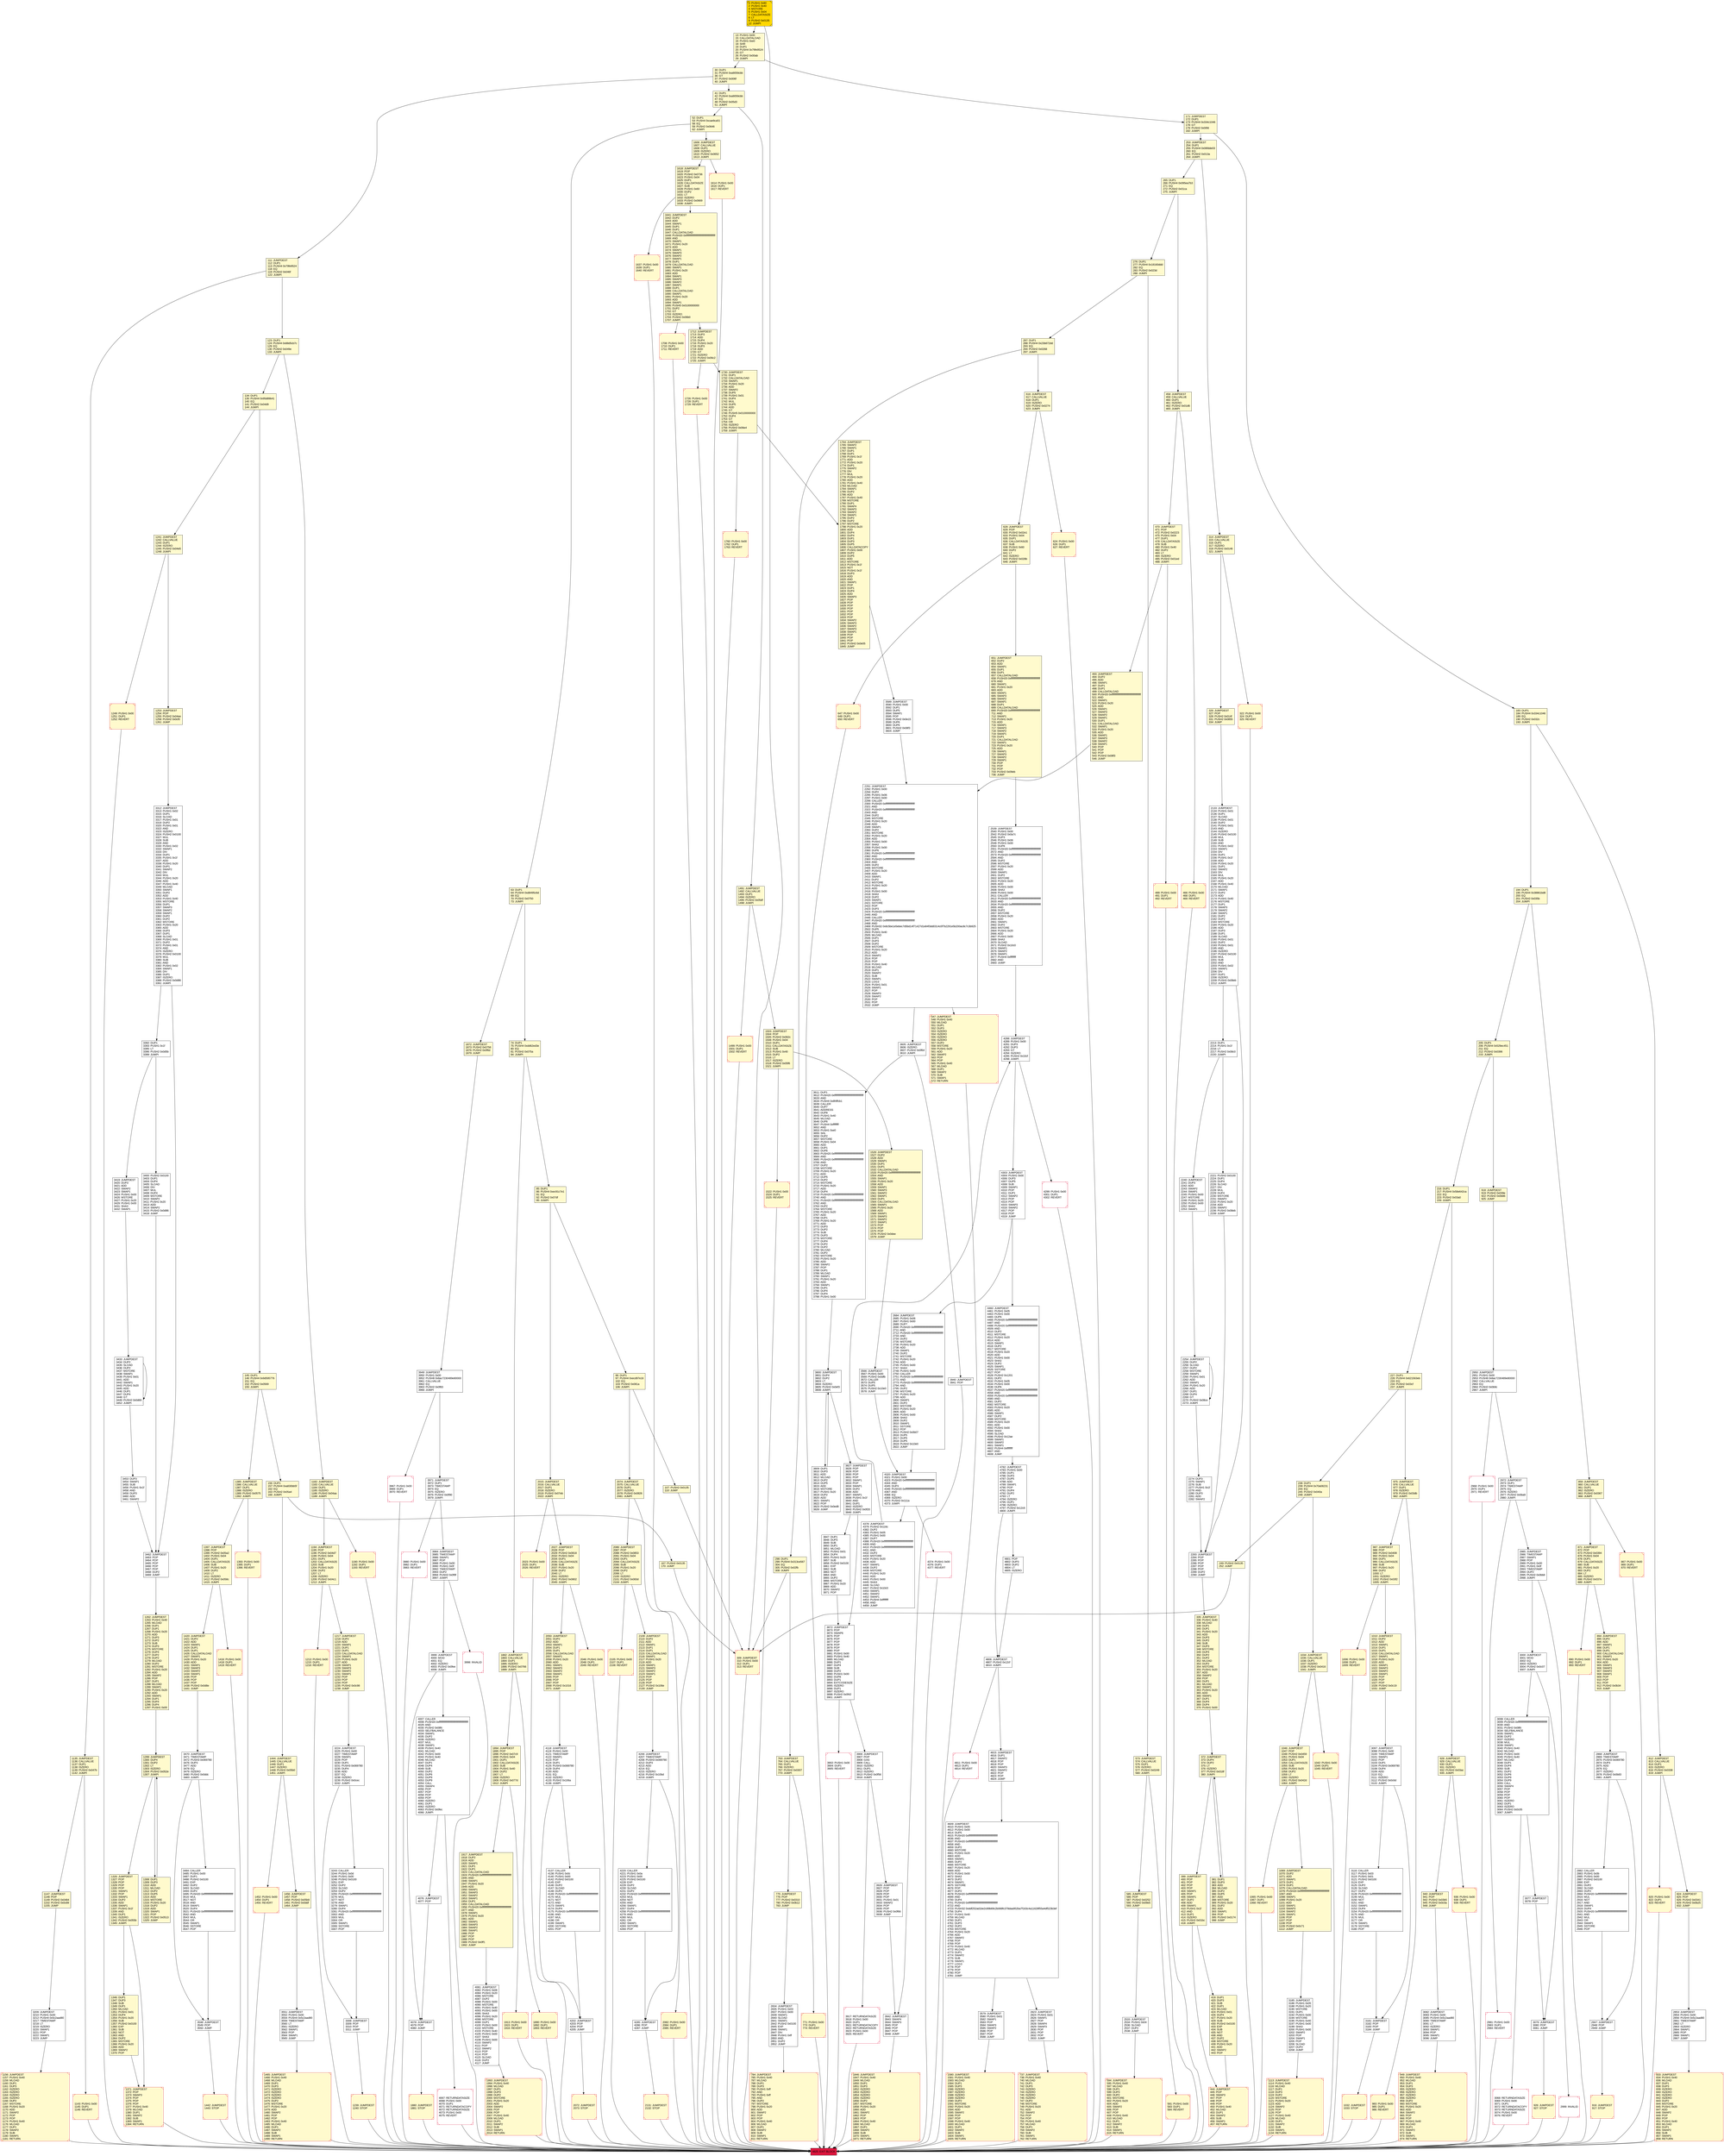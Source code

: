 digraph G {
bgcolor=transparent rankdir=UD;
node [shape=box style=filled color=black fillcolor=white fontname=arial fontcolor=black];
916 [label="916: JUMPDEST\l917: STOP\l" fillcolor=lemonchiffon shape=Msquare color=crimson ];
2981 [label="2981: PUSH1 0x00\l2983: DUP1\l2984: REVERT\l" shape=Msquare color=crimson ];
936 [label="936: PUSH1 0x00\l938: DUP1\l939: REVERT\l" fillcolor=lemonchiffon shape=Msquare color=crimson ];
918 [label="918: JUMPDEST\l919: PUSH2 0x039e\l922: PUSH2 0x0b86\l925: JUMP\l" fillcolor=lemonchiffon ];
926 [label="926: JUMPDEST\l927: STOP\l" fillcolor=lemonchiffon shape=Msquare color=crimson ];
1846 [label="1846: JUMPDEST\l1847: PUSH1 0x40\l1849: MLOAD\l1850: DUP1\l1851: DUP3\l1852: ISZERO\l1853: ISZERO\l1854: ISZERO\l1855: ISZERO\l1856: DUP2\l1857: MSTORE\l1858: PUSH1 0x20\l1860: ADD\l1861: SWAP2\l1862: POP\l1863: POP\l1864: PUSH1 0x40\l1866: MLOAD\l1867: DUP1\l1868: SWAP2\l1869: SUB\l1870: SWAP1\l1871: RETURN\l" fillcolor=lemonchiffon shape=Msquare color=crimson ];
975 [label="975: JUMPDEST\l976: CALLVALUE\l977: DUP1\l978: ISZERO\l979: PUSH2 0x03db\l982: JUMPI\l" fillcolor=lemonchiffon ];
3611 [label="3611: DUP1\l3612: PUSH20 0xffffffffffffffffffffffffffffffffffffffff\l3633: AND\l3634: PUSH4 0x8f4ffcb1\l3639: CALLER\l3640: DUP7\l3641: ADDRESS\l3642: DUP8\l3643: PUSH1 0x40\l3645: MLOAD\l3646: DUP6\l3647: PUSH4 0xffffffff\l3652: AND\l3653: PUSH1 0xe0\l3655: SHL\l3656: DUP2\l3657: MSTORE\l3658: PUSH1 0x04\l3660: ADD\l3661: DUP1\l3662: DUP6\l3663: PUSH20 0xffffffffffffffffffffffffffffffffffffffff\l3684: AND\l3685: PUSH20 0xffffffffffffffffffffffffffffffffffffffff\l3706: AND\l3707: DUP2\l3708: MSTORE\l3709: PUSH1 0x20\l3711: ADD\l3712: DUP5\l3713: DUP2\l3714: MSTORE\l3715: PUSH1 0x20\l3717: ADD\l3718: DUP4\l3719: PUSH20 0xffffffffffffffffffffffffffffffffffffffff\l3740: AND\l3741: PUSH20 0xffffffffffffffffffffffffffffffffffffffff\l3762: AND\l3763: DUP2\l3764: MSTORE\l3765: PUSH1 0x20\l3767: ADD\l3768: DUP1\l3769: PUSH1 0x20\l3771: ADD\l3772: DUP3\l3773: DUP2\l3774: SUB\l3775: DUP3\l3776: MSTORE\l3777: DUP4\l3778: DUP2\l3779: DUP2\l3780: MLOAD\l3781: DUP2\l3782: MSTORE\l3783: PUSH1 0x20\l3785: ADD\l3786: SWAP2\l3787: POP\l3788: DUP1\l3789: MLOAD\l3790: SWAP1\l3791: PUSH1 0x20\l3793: ADD\l3794: SWAP1\l3795: DUP1\l3796: DUP4\l3797: DUP4\l3798: PUSH1 0x00\l" ];
3847 [label="3847: DUP1\l3848: DUP3\l3849: SUB\l3850: DUP1\l3851: MLOAD\l3852: PUSH1 0x01\l3854: DUP4\l3855: PUSH1 0x20\l3857: SUB\l3858: PUSH2 0x0100\l3861: EXP\l3862: SUB\l3863: NOT\l3864: AND\l3865: DUP2\l3866: MSTORE\l3867: PUSH1 0x20\l3869: ADD\l3870: SWAP2\l3871: POP\l" ];
1452 [label="1452: PUSH1 0x00\l1454: DUP1\l1455: REVERT\l" fillcolor=lemonchiffon shape=Msquare color=crimson ];
1385 [label="1385: JUMPDEST\l1386: CALLVALUE\l1387: DUP1\l1388: ISZERO\l1389: PUSH2 0x0575\l1392: JUMPI\l" fillcolor=lemonchiffon ];
573 [label="573: JUMPDEST\l574: CALLVALUE\l575: DUP1\l576: ISZERO\l577: PUSH2 0x0249\l580: JUMPI\l" fillcolor=lemonchiffon ];
52 [label="52: DUP1\l53: PUSH4 0xcae9ca51\l58: EQ\l59: PUSH2 0x0646\l62: JUMPI\l" fillcolor=lemonchiffon ];
96 [label="96: DUP1\l97: PUSH4 0xecd97e16\l102: EQ\l103: PUSH2 0x081a\l106: JUMPI\l" fillcolor=lemonchiffon ];
585 [label="585: JUMPDEST\l586: POP\l587: PUSH2 0x0252\l590: PUSH2 0x09e5\l593: JUMP\l" fillcolor=lemonchiffon ];
3209 [label="3209: JUMPDEST\l3210: PUSH1 0x00\l3212: PUSH4 0x5c2aad80\l3217: TIMESTAMP\l3218: LT\l3219: ISZERO\l3220: SWAP1\l3221: POP\l3222: SWAP1\l3223: JUMP\l" ];
4202 [label="4202: JUMPDEST\l4203: POP\l4204: POP\l4205: JUMP\l" ];
3312 [label="3312: JUMPDEST\l3313: PUSH1 0x02\l3315: DUP1\l3316: SLOAD\l3317: PUSH1 0x01\l3319: DUP2\l3320: PUSH1 0x01\l3322: AND\l3323: ISZERO\l3324: PUSH2 0x0100\l3327: MUL\l3328: SUB\l3329: AND\l3330: PUSH1 0x02\l3332: SWAP1\l3333: DIV\l3334: DUP1\l3335: PUSH1 0x1f\l3337: ADD\l3338: PUSH1 0x20\l3340: DUP1\l3341: SWAP2\l3342: DIV\l3343: MUL\l3344: PUSH1 0x20\l3346: ADD\l3347: PUSH1 0x40\l3349: MLOAD\l3350: SWAP1\l3351: DUP2\l3352: ADD\l3353: PUSH1 0x40\l3355: MSTORE\l3356: DUP1\l3357: SWAP3\l3358: SWAP2\l3359: SWAP1\l3360: DUP2\l3361: DUP2\l3362: MSTORE\l3363: PUSH1 0x20\l3365: ADD\l3366: DUP3\l3367: DUP1\l3368: SLOAD\l3369: PUSH1 0x01\l3371: DUP2\l3372: PUSH1 0x01\l3374: AND\l3375: ISZERO\l3376: PUSH2 0x0100\l3379: MUL\l3380: SUB\l3381: AND\l3382: PUSH1 0x02\l3384: SWAP1\l3385: DIV\l3386: DUP1\l3387: ISZERO\l3388: PUSH2 0x0d86\l3391: JUMPI\l" ];
444 [label="444: JUMPDEST\l445: POP\l446: SWAP3\l447: POP\l448: POP\l449: POP\l450: PUSH1 0x40\l452: MLOAD\l453: DUP1\l454: SWAP2\l455: SUB\l456: SWAP1\l457: RETURN\l" fillcolor=lemonchiffon shape=Msquare color=crimson ];
859 [label="859: JUMPDEST\l860: CALLVALUE\l861: DUP1\l862: ISZERO\l863: PUSH2 0x0367\l866: JUMPI\l" fillcolor=lemonchiffon ];
3181 [label="3181: JUMPDEST\l3182: POP\l3183: POP\l3184: JUMP\l" ];
2972 [label="2972: JUMPDEST\l2973: DUP1\l2974: TIMESTAMP\l2975: EQ\l2976: ISZERO\l2977: PUSH2 0x0ba9\l2980: JUMPI\l" ];
1416 [label="1416: PUSH1 0x00\l1418: DUP1\l1419: REVERT\l" fillcolor=lemonchiffon shape=Msquare color=crimson ];
3980 [label="3980: PUSH1 0x00\l3982: DUP1\l3983: REVERT\l" shape=Msquare color=crimson ];
205 [label="205: DUP1\l206: PUSH4 0x529ec451\l211: EQ\l212: PUSH2 0x0396\l215: JUMPI\l" fillcolor=lemonchiffon ];
2221 [label="2221: PUSH2 0x0100\l2224: DUP1\l2225: DUP4\l2226: SLOAD\l2227: DIV\l2228: MUL\l2229: DUP4\l2230: MSTORE\l2231: SWAP2\l2232: PUSH1 0x20\l2234: ADD\l2235: SWAP2\l2236: PUSH2 0x08eb\l2239: JUMP\l" ];
3008 [label="3008: CALLER\l3009: PUSH20 0xffffffffffffffffffffffffffffffffffffffff\l3030: AND\l3031: PUSH2 0x08fc\l3034: SELFBALANCE\l3035: SWAP1\l3036: DUP2\l3037: ISZERO\l3038: MUL\l3039: SWAP1\l3040: PUSH1 0x40\l3042: MLOAD\l3043: PUSH1 0x00\l3045: PUSH1 0x40\l3047: MLOAD\l3048: DUP1\l3049: DUP4\l3050: SUB\l3051: DUP2\l3052: DUP6\l3053: DUP9\l3054: DUP9\l3055: CALL\l3056: SWAP4\l3057: POP\l3058: POP\l3059: POP\l3060: POP\l3061: ISZERO\l3062: DUP1\l3063: ISZERO\l3064: PUSH2 0x0c05\l3067: JUMPI\l" ];
3077 [label="3077: JUMPDEST\l3078: POP\l" ];
4137 [label="4137: CALLER\l4138: PUSH1 0x0c\l4140: PUSH1 0x00\l4142: PUSH2 0x0100\l4145: EXP\l4146: DUP2\l4147: SLOAD\l4148: DUP2\l4149: PUSH20 0xffffffffffffffffffffffffffffffffffffffff\l4170: MUL\l4171: NOT\l4172: AND\l4173: SWAP1\l4174: DUP4\l4175: PUSH20 0xffffffffffffffffffffffffffffffffffffffff\l4196: AND\l4197: MUL\l4198: OR\l4199: SWAP1\l4200: SSTORE\l4201: POP\l" ];
1442 [label="1442: JUMPDEST\l1443: STOP\l" fillcolor=lemonchiffon shape=Msquare color=crimson ];
1241 [label="1241: JUMPDEST\l1242: CALLVALUE\l1243: DUP1\l1244: ISZERO\l1245: PUSH2 0x04e5\l1248: JUMPI\l" fillcolor=lemonchiffon ];
2027 [label="2027: JUMPDEST\l2028: POP\l2029: PUSH2 0x0818\l2032: PUSH1 0x04\l2034: DUP1\l2035: CALLDATASIZE\l2036: SUB\l2037: PUSH1 0x20\l2039: DUP2\l2040: LT\l2041: ISZERO\l2042: PUSH2 0x0802\l2045: JUMPI\l" fillcolor=lemonchiffon ];
4288 [label="4288: JUMPDEST\l4289: PUSH1 0x00\l4291: DUP3\l4292: DUP3\l4293: GT\l4294: ISZERO\l4295: PUSH2 0x10cf\l4298: JUMPI\l" ];
2968 [label="2968: PUSH1 0x00\l2970: DUP1\l2971: REVERT\l" shape=Msquare color=crimson ];
3872 [label="3872: JUMPDEST\l3873: POP\l3874: SWAP6\l3875: POP\l3876: POP\l3877: POP\l3878: POP\l3879: POP\l3880: POP\l3881: PUSH1 0x00\l3883: PUSH1 0x40\l3885: MLOAD\l3886: DUP1\l3887: DUP4\l3888: SUB\l3889: DUP2\l3890: PUSH1 0x00\l3892: DUP8\l3893: DUP1\l3894: EXTCODESIZE\l3895: ISZERO\l3896: DUP1\l3897: ISZERO\l3898: PUSH2 0x0f42\l3901: JUMPI\l" ];
13 [label="13: PUSH1 0x00\l15: CALLDATALOAD\l16: PUSH1 0xe0\l18: SHR\l19: DUP1\l20: PUSH4 0x79fe9524\l25: GT\l26: PUSH2 0x00ab\l29: JUMPI\l" fillcolor=lemonchiffon ];
1308 [label="1308: DUP1\l1309: DUP3\l1310: ADD\l1311: MLOAD\l1312: DUP2\l1313: DUP5\l1314: ADD\l1315: MSTORE\l1316: PUSH1 0x20\l1318: DUP2\l1319: ADD\l1320: SWAP1\l1321: POP\l1322: PUSH2 0x0513\l1325: JUMP\l" fillcolor=lemonchiffon ];
134 [label="134: DUP1\l135: PUSH4 0x95d89b41\l140: EQ\l141: PUSH2 0x04d9\l144: JUMPI\l" fillcolor=lemonchiffon ];
3419 [label="3419: JUMPDEST\l3420: DUP3\l3421: ADD\l3422: SWAP2\l3423: SWAP1\l3424: PUSH1 0x00\l3426: MSTORE\l3427: PUSH1 0x20\l3429: PUSH1 0x00\l3431: SHA3\l3432: SWAP1\l" ];
171 [label="171: JUMPDEST\l172: DUP1\l173: PUSH4 0x334c1046\l178: GT\l179: PUSH2 0x00fd\l182: JUMPI\l" fillcolor=lemonchiffon ];
2023 [label="2023: PUSH1 0x00\l2025: DUP1\l2026: REVERT\l" fillcolor=lemonchiffon shape=Msquare color=crimson ];
489 [label="489: PUSH1 0x00\l491: DUP1\l492: REVERT\l" fillcolor=lemonchiffon shape=Msquare color=crimson ];
1346 [label="1346: DUP1\l1347: DUP3\l1348: SUB\l1349: DUP1\l1350: MLOAD\l1351: PUSH1 0x01\l1353: DUP4\l1354: PUSH1 0x20\l1356: SUB\l1357: PUSH2 0x0100\l1360: EXP\l1361: SUB\l1362: NOT\l1363: AND\l1364: DUP2\l1365: MSTORE\l1366: PUSH1 0x20\l1368: ADD\l1369: SWAP2\l1370: POP\l" fillcolor=lemonchiffon ];
4801 [label="4801: POP\l4802: DUP3\l4803: DUP2\l4804: LT\l4805: ISZERO\l" ];
1606 [label="1606: JUMPDEST\l1607: CALLVALUE\l1608: DUP1\l1609: ISZERO\l1610: PUSH2 0x0652\l1613: JUMPI\l" fillcolor=lemonchiffon ];
3999 [label="3999: JUMPDEST\l4000: MOD\l4001: EQ\l4002: ISZERO\l4003: PUSH2 0x0fee\l4006: JUMPI\l" ];
276 [label="276: DUP1\l277: PUSH4 0x18160ddd\l282: EQ\l283: PUSH2 0x023d\l286: JUMPI\l" fillcolor=lemonchiffon ];
1006 [label="1006: PUSH1 0x00\l1008: DUP1\l1009: REVERT\l" fillcolor=lemonchiffon shape=Msquare color=crimson ];
1522 [label="1522: PUSH1 0x00\l1524: DUP1\l1525: REVERT\l" fillcolor=lemonchiffon shape=Msquare color=crimson ];
107 [label="107: PUSH2 0x0135\l110: JUMP\l" fillcolor=lemonchiffon ];
3116 [label="3116: CALLER\l3117: PUSH1 0x03\l3119: PUSH1 0x01\l3121: PUSH2 0x0100\l3124: EXP\l3125: DUP2\l3126: SLOAD\l3127: DUP2\l3128: PUSH20 0xffffffffffffffffffffffffffffffffffffffff\l3149: MUL\l3150: NOT\l3151: AND\l3152: SWAP1\l3153: DUP4\l3154: PUSH20 0xffffffffffffffffffffffffffffffffffffffff\l3175: AND\l3176: MUL\l3177: OR\l3178: SWAP1\l3179: SSTORE\l3180: POP\l" ];
3566 [label="3566: JUMPDEST\l3567: PUSH1 0x00\l3569: PUSH2 0x0dfb\l3572: CALLER\l3573: DUP5\l3574: DUP5\l3575: PUSH2 0x10e0\l3578: JUMP\l" ];
763 [label="763: JUMPDEST\l764: CALLVALUE\l765: DUP1\l766: ISZERO\l767: PUSH2 0x0307\l770: JUMPI\l" fillcolor=lemonchiffon ];
1262 [label="1262: JUMPDEST\l1263: PUSH1 0x40\l1265: MLOAD\l1266: DUP1\l1267: DUP1\l1268: PUSH1 0x20\l1270: ADD\l1271: DUP3\l1272: DUP2\l1273: SUB\l1274: DUP3\l1275: MSTORE\l1276: DUP4\l1277: DUP2\l1278: DUP2\l1279: MLOAD\l1280: DUP2\l1281: MSTORE\l1282: PUSH1 0x20\l1284: ADD\l1285: SWAP2\l1286: POP\l1287: DUP1\l1288: MLOAD\l1289: SWAP1\l1290: PUSH1 0x20\l1292: ADD\l1293: SWAP1\l1294: DUP1\l1295: DUP4\l1296: DUP4\l1297: PUSH1 0x00\l" fillcolor=lemonchiffon ];
3926 [label="3926: JUMPDEST\l3927: POP\l3928: POP\l3929: POP\l3930: POP\l3931: PUSH1 0x01\l3933: SWAP2\l3934: POP\l3935: POP\l3936: PUSH2 0x0f66\l3939: JUMP\l" ];
2046 [label="2046: PUSH1 0x00\l2048: DUP1\l2049: REVERT\l" fillcolor=lemonchiffon shape=Msquare color=crimson ];
298 [label="298: DUP1\l299: PUSH4 0x313ce567\l304: EQ\l305: PUSH2 0x02fb\l308: JUMPI\l" fillcolor=lemonchiffon ];
871 [label="871: JUMPDEST\l872: POP\l873: PUSH2 0x0394\l876: PUSH1 0x04\l878: DUP1\l879: CALLDATASIZE\l880: SUB\l881: PUSH1 0x20\l883: DUP2\l884: LT\l885: ISZERO\l886: PUSH2 0x037e\l889: JUMPI\l" fillcolor=lemonchiffon ];
3097 [label="3097: JUMPDEST\l3098: PUSH1 0x00\l3100: TIMESTAMP\l3101: SWAP1\l3102: POP\l3103: DUP1\l3104: PUSH3 0x069780\l3108: DUP4\l3109: ADD\l3110: EQ\l3111: ISZERO\l3112: PUSH2 0x0c6d\l3115: JUMPI\l" ];
466 [label="466: PUSH1 0x00\l468: DUP1\l469: REVERT\l" fillcolor=lemonchiffon shape=Msquare color=crimson ];
3942 [label="3942: JUMPDEST\l3943: SWAP4\l3944: SWAP3\l3945: POP\l3946: POP\l3947: POP\l3948: JUMP\l" ];
983 [label="983: PUSH1 0x00\l985: DUP1\l986: REVERT\l" fillcolor=lemonchiffon shape=Msquare color=crimson ];
1397 [label="1397: JUMPDEST\l1398: POP\l1399: PUSH2 0x05a2\l1402: PUSH1 0x04\l1404: DUP1\l1405: CALLDATASIZE\l1406: SUB\l1407: PUSH1 0x20\l1409: DUP2\l1410: LT\l1411: ISZERO\l1412: PUSH2 0x058c\l1415: JUMPI\l" fillcolor=lemonchiffon ];
3827 [label="3827: JUMPDEST\l3828: POP\l3829: POP\l3830: POP\l3831: POP\l3832: SWAP1\l3833: POP\l3834: SWAP1\l3835: DUP2\l3836: ADD\l3837: SWAP1\l3838: PUSH1 0x1f\l3840: AND\l3841: DUP1\l3842: ISZERO\l3843: PUSH2 0x0f20\l3846: JUMPI\l" ];
1499 [label="1499: PUSH1 0x00\l1501: DUP1\l1502: REVERT\l" fillcolor=lemonchiffon shape=Msquare color=crimson ];
1993 [label="1993: JUMPDEST\l1994: PUSH1 0x40\l1996: MLOAD\l1997: DUP1\l1998: DUP3\l1999: DUP2\l2000: MSTORE\l2001: PUSH1 0x20\l2003: ADD\l2004: SWAP2\l2005: POP\l2006: POP\l2007: PUSH1 0x40\l2009: MLOAD\l2010: DUP1\l2011: SWAP2\l2012: SUB\l2013: SWAP1\l2014: RETURN\l" fillcolor=lemonchiffon shape=Msquare color=crimson ];
1046 [label="1046: JUMPDEST\l1047: POP\l1048: PUSH2 0x0459\l1051: PUSH1 0x04\l1053: DUP1\l1054: CALLDATASIZE\l1055: SUB\l1056: PUSH1 0x20\l1058: DUP2\l1059: LT\l1060: ISZERO\l1061: PUSH2 0x042d\l1064: JUMPI\l" fillcolor=lemonchiffon ];
833 [label="833: JUMPDEST\l834: PUSH1 0x40\l836: MLOAD\l837: DUP1\l838: DUP3\l839: ISZERO\l840: ISZERO\l841: ISZERO\l842: ISZERO\l843: DUP2\l844: MSTORE\l845: PUSH1 0x20\l847: ADD\l848: SWAP2\l849: POP\l850: POP\l851: PUSH1 0x40\l853: MLOAD\l854: DUP1\l855: SWAP2\l856: SUB\l857: SWAP1\l858: RETURN\l" fillcolor=lemonchiffon shape=Msquare color=crimson ];
1135 [label="1135: JUMPDEST\l1136: CALLVALUE\l1137: DUP1\l1138: ISZERO\l1139: PUSH2 0x047b\l1142: JUMPI\l" fillcolor=lemonchiffon ];
0 [label="0: PUSH1 0x80\l2: PUSH1 0x40\l4: MSTORE\l5: PUSH1 0x04\l7: CALLDATASIZE\l8: LT\l9: PUSH2 0x0135\l12: JUMPI\l" fillcolor=lemonchiffon shape=Msquare fillcolor=gold ];
1465 [label="1465: JUMPDEST\l1466: PUSH1 0x40\l1468: MLOAD\l1469: DUP1\l1470: DUP3\l1471: ISZERO\l1472: ISZERO\l1473: ISZERO\l1474: ISZERO\l1475: DUP2\l1476: MSTORE\l1477: PUSH1 0x20\l1479: ADD\l1480: SWAP2\l1481: POP\l1482: POP\l1483: PUSH1 0x40\l1485: MLOAD\l1486: DUP1\l1487: SWAP2\l1488: SUB\l1489: SWAP1\l1490: RETURN\l" fillcolor=lemonchiffon shape=Msquare color=crimson ];
2254 [label="2254: JUMPDEST\l2255: DUP2\l2256: SLOAD\l2257: DUP2\l2258: MSTORE\l2259: SWAP1\l2260: PUSH1 0x01\l2262: ADD\l2263: SWAP1\l2264: PUSH1 0x20\l2266: ADD\l2267: DUP1\l2268: DUP4\l2269: GT\l2270: PUSH2 0x08ce\l2273: JUMPI\l" ];
2050 [label="2050: JUMPDEST\l2051: DUP2\l2052: ADD\l2053: SWAP1\l2054: DUP1\l2055: DUP1\l2056: CALLDATALOAD\l2057: SWAP1\l2058: PUSH1 0x20\l2060: ADD\l2061: SWAP1\l2062: SWAP3\l2063: SWAP2\l2064: SWAP1\l2065: POP\l2066: POP\l2067: POP\l2068: PUSH2 0x1016\l2071: JUMP\l" fillcolor=lemonchiffon ];
949 [label="949: JUMPDEST\l950: PUSH1 0x40\l952: MLOAD\l953: DUP1\l954: DUP3\l955: ISZERO\l956: ISZERO\l957: ISZERO\l958: ISZERO\l959: DUP2\l960: MSTORE\l961: PUSH1 0x20\l963: ADD\l964: SWAP2\l965: POP\l966: POP\l967: PUSH1 0x40\l969: MLOAD\l970: DUP1\l971: SWAP2\l972: SUB\l973: SWAP1\l974: RETURN\l" fillcolor=lemonchiffon shape=Msquare color=crimson ];
3470 [label="3470: JUMPDEST\l3471: TIMESTAMP\l3472: PUSH3 0x069780\l3476: DUP3\l3477: ADD\l3478: EQ\l3479: ISZERO\l3480: PUSH2 0x0ddc\l3483: JUMPI\l" ];
820 [label="820: PUSH1 0x00\l822: DUP1\l823: REVERT\l" fillcolor=lemonchiffon shape=Msquare color=crimson ];
123 [label="123: DUP1\l124: PUSH4 0x88d5cb7c\l129: EQ\l130: PUSH2 0x049e\l133: JUMPI\l" fillcolor=lemonchiffon ];
167 [label="167: PUSH2 0x0135\l170: JUMP\l" fillcolor=lemonchiffon ];
3082 [label="3082: JUMPDEST\l3083: PUSH1 0x00\l3085: PUSH4 0x5c2aad80\l3090: TIMESTAMP\l3091: LT\l3092: ISZERO\l3093: SWAP1\l3094: POP\l3095: SWAP1\l3096: JUMP\l" ];
3902 [label="3902: PUSH1 0x00\l3904: DUP1\l3905: REVERT\l" shape=Msquare color=crimson ];
111 [label="111: JUMPDEST\l112: DUP1\l113: PUSH4 0x79fe9524\l118: EQ\l119: PUSH2 0x046f\l122: JUMPI\l" fillcolor=lemonchiffon ];
238 [label="238: DUP1\l239: PUSH4 0x70a08231\l244: EQ\l245: PUSH2 0x040a\l248: JUMPI\l" fillcolor=lemonchiffon ];
771 [label="771: PUSH1 0x00\l773: DUP1\l774: REVERT\l" fillcolor=lemonchiffon shape=Msquare color=crimson ];
2947 [label="2947: JUMPDEST\l2948: POP\l2949: JUMP\l" ];
784 [label="784: JUMPDEST\l785: PUSH1 0x40\l787: MLOAD\l788: DUP1\l789: DUP3\l790: PUSH1 0xff\l792: AND\l793: PUSH1 0xff\l795: AND\l796: DUP2\l797: MSTORE\l798: PUSH1 0x20\l800: ADD\l801: SWAP2\l802: POP\l803: POP\l804: PUSH1 0x40\l806: MLOAD\l807: DUP1\l808: SWAP2\l809: SUB\l810: SWAP1\l811: RETURN\l" fillcolor=lemonchiffon shape=Msquare color=crimson ];
399 [label="399: JUMPDEST\l400: POP\l401: POP\l402: POP\l403: POP\l404: SWAP1\l405: POP\l406: SWAP1\l407: DUP2\l408: ADD\l409: SWAP1\l410: PUSH1 0x1f\l412: AND\l413: DUP1\l414: ISZERO\l415: PUSH2 0x01bc\l418: JUMPI\l" fillcolor=lemonchiffon ];
1147 [label="1147: JUMPDEST\l1148: POP\l1149: PUSH2 0x0484\l1152: PUSH2 0x0c89\l1155: JUMP\l" fillcolor=lemonchiffon ];
3308 [label="3308: JUMPDEST\l3309: POP\l3310: POP\l3311: JUMP\l" ];
419 [label="419: DUP1\l420: DUP3\l421: SUB\l422: DUP1\l423: MLOAD\l424: PUSH1 0x01\l426: DUP4\l427: PUSH1 0x20\l429: SUB\l430: PUSH2 0x0100\l433: EXP\l434: SUB\l435: NOT\l436: AND\l437: DUP2\l438: MSTORE\l439: PUSH1 0x20\l441: ADD\l442: SWAP2\l443: POP\l" fillcolor=lemonchiffon ];
4320 [label="4320: JUMPDEST\l4321: PUSH1 0x00\l4323: PUSH20 0xffffffffffffffffffffffffffffffffffffffff\l4344: AND\l4345: DUP3\l4346: PUSH20 0xffffffffffffffffffffffffffffffffffffffff\l4367: AND\l4368: EQ\l4369: ISZERO\l4370: PUSH2 0x111a\l4373: JUMPI\l" ];
314 [label="314: JUMPDEST\l315: CALLVALUE\l316: DUP1\l317: ISZERO\l318: PUSH2 0x0146\l321: JUMPI\l" fillcolor=lemonchiffon ];
4609 [label="4609: JUMPDEST\l4610: PUSH1 0x05\l4612: PUSH1 0x00\l4614: DUP5\l4615: PUSH20 0xffffffffffffffffffffffffffffffffffffffff\l4636: AND\l4637: PUSH20 0xffffffffffffffffffffffffffffffffffffffff\l4658: AND\l4659: DUP2\l4660: MSTORE\l4661: PUSH1 0x20\l4663: ADD\l4664: SWAP1\l4665: DUP2\l4666: MSTORE\l4667: PUSH1 0x20\l4669: ADD\l4670: PUSH1 0x00\l4672: SHA3\l4673: DUP2\l4674: SWAP1\l4675: SSTORE\l4676: POP\l4677: DUP2\l4678: PUSH20 0xffffffffffffffffffffffffffffffffffffffff\l4699: AND\l4700: DUP4\l4701: PUSH20 0xffffffffffffffffffffffffffffffffffffffff\l4722: AND\l4723: PUSH32 0xddf252ad1be2c89b69c2b068fc378daa952ba7f163c4a11628f55a4df523b3ef\l4756: DUP4\l4757: PUSH1 0x40\l4759: MLOAD\l4760: DUP1\l4761: DUP3\l4762: DUP2\l4763: MSTORE\l4764: PUSH1 0x20\l4766: ADD\l4767: SWAP2\l4768: POP\l4769: POP\l4770: PUSH1 0x40\l4772: MLOAD\l4773: DUP1\l4774: SWAP2\l4775: SUB\l4776: SWAP1\l4777: LOG3\l4778: POP\l4779: POP\l4780: POP\l4781: JUMP\l" ];
1182 [label="1182: JUMPDEST\l1183: CALLVALUE\l1184: DUP1\l1185: ISZERO\l1186: PUSH2 0x04aa\l1189: JUMPI\l" fillcolor=lemonchiffon ];
812 [label="812: JUMPDEST\l813: CALLVALUE\l814: DUP1\l815: ISZERO\l816: PUSH2 0x0338\l819: JUMPI\l" fillcolor=lemonchiffon ];
3185 [label="3185: JUMPDEST\l3186: PUSH1 0x05\l3188: PUSH1 0x20\l3190: MSTORE\l3191: DUP1\l3192: PUSH1 0x00\l3194: MSTORE\l3195: PUSH1 0x40\l3197: PUSH1 0x00\l3199: SHA3\l3200: PUSH1 0x00\l3202: SWAP2\l3203: POP\l3204: SWAP1\l3205: POP\l3206: SLOAD\l3207: DUP2\l3208: JUMP\l" ];
4374 [label="4374: PUSH1 0x00\l4376: DUP1\l4377: REVERT\l" shape=Msquare color=crimson ];
265 [label="265: DUP1\l266: PUSH4 0x095ea7b3\l271: EQ\l272: PUSH2 0x01ca\l275: JUMPI\l" fillcolor=lemonchiffon ];
1882 [label="1882: JUMPDEST\l1883: CALLVALUE\l1884: DUP1\l1885: ISZERO\l1886: PUSH2 0x0766\l1889: JUMPI\l" fillcolor=lemonchiffon ];
470 [label="470: JUMPDEST\l471: POP\l472: PUSH2 0x0223\l475: PUSH1 0x04\l477: DUP1\l478: CALLDATASIZE\l479: SUB\l480: PUSH1 0x40\l482: DUP2\l483: LT\l484: ISZERO\l485: PUSH2 0x01ed\l488: JUMPI\l" fillcolor=lemonchiffon ];
4782 [label="4782: JUMPDEST\l4783: PUSH1 0x00\l4785: DUP1\l4786: DUP3\l4787: DUP5\l4788: ADD\l4789: SWAP1\l4790: POP\l4791: DUP4\l4792: DUP2\l4793: LT\l4794: ISZERO\l4795: DUP1\l4796: ISZERO\l4797: PUSH2 0x12c6\l4800: JUMPI\l" ];
1299 [label="1299: JUMPDEST\l1300: DUP4\l1301: DUP2\l1302: LT\l1303: ISZERO\l1304: PUSH2 0x052e\l1307: JUMPI\l" fillcolor=lemonchiffon ];
867 [label="867: PUSH1 0x00\l869: DUP1\l870: REVERT\l" fillcolor=lemonchiffon shape=Msquare color=crimson ];
1371 [label="1371: JUMPDEST\l1372: POP\l1373: SWAP3\l1374: POP\l1375: POP\l1376: POP\l1377: PUSH1 0x40\l1379: MLOAD\l1380: DUP1\l1381: SWAP2\l1382: SUB\l1383: SWAP1\l1384: RETURN\l" fillcolor=lemonchiffon shape=Msquare color=crimson ];
1890 [label="1890: PUSH1 0x00\l1892: DUP1\l1893: REVERT\l" fillcolor=lemonchiffon shape=Msquare color=crimson ];
249 [label="249: PUSH2 0x0135\l252: JUMP\l" fillcolor=lemonchiffon ];
2539 [label="2539: JUMPDEST\l2540: PUSH1 0x00\l2542: PUSH2 0x0a7c\l2545: DUP3\l2546: PUSH1 0x06\l2548: PUSH1 0x00\l2550: DUP8\l2551: PUSH20 0xffffffffffffffffffffffffffffffffffffffff\l2572: AND\l2573: PUSH20 0xffffffffffffffffffffffffffffffffffffffff\l2594: AND\l2595: DUP2\l2596: MSTORE\l2597: PUSH1 0x20\l2599: ADD\l2600: SWAP1\l2601: DUP2\l2602: MSTORE\l2603: PUSH1 0x20\l2605: ADD\l2606: PUSH1 0x00\l2608: SHA3\l2609: PUSH1 0x00\l2611: CALLER\l2612: PUSH20 0xffffffffffffffffffffffffffffffffffffffff\l2633: AND\l2634: PUSH20 0xffffffffffffffffffffffffffffffffffffffff\l2655: AND\l2656: DUP2\l2657: MSTORE\l2658: PUSH1 0x20\l2660: ADD\l2661: SWAP1\l2662: DUP2\l2663: MSTORE\l2664: PUSH1 0x20\l2666: ADD\l2667: PUSH1 0x00\l2669: SHA3\l2670: SLOAD\l2671: PUSH2 0x10c0\l2674: SWAP1\l2675: SWAP2\l2676: SWAP1\l2677: PUSH4 0xffffffff\l2682: AND\l2683: JUMP\l" ];
4078 [label="4078: JUMPDEST\l4079: POP\l4080: JUMP\l" ];
1880 [label="1880: JUMPDEST\l1881: STOP\l" fillcolor=lemonchiffon shape=Msquare color=crimson ];
4206 [label="4206: JUMPDEST\l4207: TIMESTAMP\l4208: PUSH3 0x069780\l4212: DUP3\l4213: ADD\l4214: EQ\l4215: ISZERO\l4216: PUSH2 0x10bd\l4219: JUMPI\l" ];
1393 [label="1393: PUSH1 0x00\l1395: DUP1\l1396: REVERT\l" fillcolor=lemonchiffon shape=Msquare color=crimson ];
628 [label="628: JUMPDEST\l629: POP\l630: PUSH2 0x02e1\l633: PUSH1 0x04\l635: DUP1\l636: CALLDATASIZE\l637: SUB\l638: PUSH1 0x60\l640: DUP2\l641: LT\l642: ISZERO\l643: PUSH2 0x028b\l646: JUMPI\l" fillcolor=lemonchiffon ];
775 [label="775: JUMPDEST\l776: POP\l777: PUSH2 0x0310\l780: PUSH2 0x0b12\l783: JUMP\l" fillcolor=lemonchiffon ];
1913 [label="1913: PUSH1 0x00\l1915: DUP1\l1916: REVERT\l" fillcolor=lemonchiffon shape=Msquare color=crimson ];
4825 [label="4825: EXIT BLOCK\l" fillcolor=crimson ];
2274 [label="2274: DUP3\l2275: SWAP1\l2276: SUB\l2277: PUSH1 0x1f\l2279: AND\l2280: DUP3\l2281: ADD\l2282: SWAP2\l" ];
890 [label="890: PUSH1 0x00\l892: DUP1\l893: REVERT\l" fillcolor=lemonchiffon shape=Msquare color=crimson ];
2283 [label="2283: JUMPDEST\l2284: POP\l2285: POP\l2286: POP\l2287: POP\l2288: POP\l2289: DUP2\l2290: JUMP\l" ];
3967 [label="3967: PUSH1 0x00\l3969: DUP1\l3970: REVERT\l" shape=Msquare color=crimson ];
322 [label="322: PUSH1 0x00\l324: DUP1\l325: REVERT\l" fillcolor=lemonchiffon shape=Msquare color=crimson ];
616 [label="616: JUMPDEST\l617: CALLVALUE\l618: DUP1\l619: ISZERO\l620: PUSH2 0x0274\l623: JUMPI\l" fillcolor=lemonchiffon ];
1420 [label="1420: JUMPDEST\l1421: DUP2\l1422: ADD\l1423: SWAP1\l1424: DUP1\l1425: DUP1\l1426: CALLDATALOAD\l1427: SWAP1\l1428: PUSH1 0x20\l1430: ADD\l1431: SWAP1\l1432: SWAP3\l1433: SWAP2\l1434: SWAP1\l1435: POP\l1436: POP\l1437: POP\l1438: PUSH2 0x0d8e\l1441: JUMP\l" fillcolor=lemonchiffon ];
3605 [label="3605: JUMPDEST\l3606: ISZERO\l3607: PUSH2 0x0f64\l3610: JUMPI\l" ];
493 [label="493: JUMPDEST\l494: DUP2\l495: ADD\l496: SWAP1\l497: DUP1\l498: DUP1\l499: CALLDATALOAD\l500: PUSH20 0xffffffffffffffffffffffffffffffffffffffff\l521: AND\l522: SWAP1\l523: PUSH1 0x20\l525: ADD\l526: SWAP1\l527: SWAP3\l528: SWAP2\l529: SWAP1\l530: DUP1\l531: CALLDATALOAD\l532: SWAP1\l533: PUSH1 0x20\l535: ADD\l536: SWAP1\l537: SWAP3\l538: SWAP2\l539: SWAP1\l540: POP\l541: POP\l542: POP\l543: PUSH2 0x08f3\l546: JUMP\l" fillcolor=lemonchiffon ];
4081 [label="4081: JUMPDEST\l4082: PUSH1 0x06\l4084: PUSH1 0x20\l4086: MSTORE\l4087: DUP2\l4088: PUSH1 0x00\l4090: MSTORE\l4091: PUSH1 0x40\l4093: PUSH1 0x00\l4095: SHA3\l4096: PUSH1 0x20\l4098: MSTORE\l4099: DUP1\l4100: PUSH1 0x00\l4102: MSTORE\l4103: PUSH1 0x40\l4105: PUSH1 0x00\l4107: SHA3\l4108: PUSH1 0x00\l4110: SWAP2\l4111: POP\l4112: SWAP2\l4113: POP\l4114: POP\l4115: SLOAD\l4116: DUP2\l4117: JUMP\l" ];
2985 [label="2985: JUMPDEST\l2986: TIMESTAMP\l2987: SWAP1\l2988: POP\l2989: PUSH1 0x00\l2991: PUSH1 0x0f\l2993: TIMESTAMP\l2994: DUP2\l2995: PUSH2 0x0bb8\l2998: JUMPI\l" ];
1491 [label="1491: JUMPDEST\l1492: CALLVALUE\l1493: DUP1\l1494: ISZERO\l1495: PUSH2 0x05df\l1498: JUMPI\l" fillcolor=lemonchiffon ];
227 [label="227: DUP1\l228: PUSH4 0x621563eb\l233: EQ\l234: PUSH2 0x03cf\l237: JUMPI\l" fillcolor=lemonchiffon ];
1503 [label="1503: JUMPDEST\l1504: POP\l1505: PUSH2 0x062c\l1508: PUSH1 0x04\l1510: DUP1\l1511: CALLDATASIZE\l1512: SUB\l1513: PUSH1 0x40\l1515: DUP2\l1516: LT\l1517: ISZERO\l1518: PUSH2 0x05f6\l1521: JUMPI\l" fillcolor=lemonchiffon ];
2109 [label="2109: JUMPDEST\l2110: DUP2\l2111: ADD\l2112: SWAP1\l2113: DUP1\l2114: DUP1\l2115: CALLDATALOAD\l2116: SWAP1\l2117: PUSH1 0x20\l2119: ADD\l2120: SWAP1\l2121: SWAP3\l2122: SWAP2\l2123: SWAP1\l2124: POP\l2125: POP\l2126: POP\l2127: PUSH2 0x106e\l2130: JUMP\l" fillcolor=lemonchiffon ];
3548 [label="3548: JUMPDEST\l3549: POP\l3550: JUMP\l" ];
458 [label="458: JUMPDEST\l459: CALLVALUE\l460: DUP1\l461: ISZERO\l462: PUSH2 0x01d6\l465: JUMPI\l" fillcolor=lemonchiffon ];
2823 [label="2823: JUMPDEST\l2824: PUSH1 0x01\l2826: SWAP1\l2827: POP\l2828: SWAP4\l2829: SWAP3\l2830: POP\l2831: POP\l2832: POP\l2833: JUMP\l" ];
3949 [label="3949: JUMPDEST\l3950: PUSH1 0x00\l3952: PUSH8 0x8ac7230489e80000\l3961: CALLVALUE\l3962: EQ\l3963: PUSH2 0x0f83\l3966: JUMPI\l" ];
894 [label="894: JUMPDEST\l895: DUP2\l896: ADD\l897: SWAP1\l898: DUP1\l899: DUP1\l900: CALLDATALOAD\l901: SWAP1\l902: PUSH1 0x20\l904: ADD\l905: SWAP1\l906: SWAP3\l907: SWAP2\l908: SWAP1\l909: POP\l910: POP\l911: POP\l912: PUSH2 0x0b34\l915: JUMP\l" fillcolor=lemonchiffon ];
1190 [label="1190: PUSH1 0x00\l1192: DUP1\l1193: REVERT\l" fillcolor=lemonchiffon shape=Msquare color=crimson ];
3243 [label="3243: CALLER\l3244: PUSH1 0x0d\l3246: PUSH1 0x00\l3248: PUSH2 0x0100\l3251: EXP\l3252: DUP2\l3253: SLOAD\l3254: DUP2\l3255: PUSH20 0xffffffffffffffffffffffffffffffffffffffff\l3276: MUL\l3277: NOT\l3278: AND\l3279: SWAP1\l3280: DUP4\l3281: PUSH20 0xffffffffffffffffffffffffffffffffffffffff\l3302: AND\l3303: MUL\l3304: OR\l3305: SWAP1\l3306: SSTORE\l3307: POP\l" ];
2999 [label="2999: INVALID\l" shape=Msquare color=crimson ];
1708 [label="1708: PUSH1 0x00\l1710: DUP1\l1711: REVERT\l" fillcolor=lemonchiffon shape=Msquare color=crimson ];
1580 [label="1580: JUMPDEST\l1581: PUSH1 0x40\l1583: MLOAD\l1584: DUP1\l1585: DUP3\l1586: ISZERO\l1587: ISZERO\l1588: ISZERO\l1589: ISZERO\l1590: DUP2\l1591: MSTORE\l1592: PUSH1 0x20\l1594: ADD\l1595: SWAP2\l1596: POP\l1597: POP\l1598: PUSH1 0x40\l1600: MLOAD\l1601: DUP1\l1602: SWAP2\l1603: SUB\l1604: SWAP1\l1605: RETURN\l" fillcolor=lemonchiffon shape=Msquare color=crimson ];
651 [label="651: JUMPDEST\l652: DUP2\l653: ADD\l654: SWAP1\l655: DUP1\l656: DUP1\l657: CALLDATALOAD\l658: PUSH20 0xffffffffffffffffffffffffffffffffffffffff\l679: AND\l680: SWAP1\l681: PUSH1 0x20\l683: ADD\l684: SWAP1\l685: SWAP3\l686: SWAP2\l687: SWAP1\l688: DUP1\l689: CALLDATALOAD\l690: PUSH20 0xffffffffffffffffffffffffffffffffffffffff\l711: AND\l712: SWAP1\l713: PUSH1 0x20\l715: ADD\l716: SWAP1\l717: SWAP3\l718: SWAP2\l719: SWAP1\l720: DUP1\l721: CALLDATALOAD\l722: SWAP1\l723: PUSH1 0x20\l725: ADD\l726: SWAP1\l727: SWAP3\l728: SWAP2\l729: SWAP1\l730: POP\l731: POP\l732: POP\l733: PUSH2 0x09eb\l736: JUMP\l" fillcolor=lemonchiffon ];
3484 [label="3484: CALLER\l3485: PUSH1 0x00\l3487: DUP1\l3488: PUSH2 0x0100\l3491: EXP\l3492: DUP2\l3493: SLOAD\l3494: DUP2\l3495: PUSH20 0xffffffffffffffffffffffffffffffffffffffff\l3516: MUL\l3517: NOT\l3518: AND\l3519: SWAP1\l3520: DUP4\l3521: PUSH20 0xffffffffffffffffffffffffffffffffffffffff\l3542: AND\l3543: MUL\l3544: OR\l3545: SWAP1\l3546: SSTORE\l3547: POP\l" ];
2950 [label="2950: JUMPDEST\l2951: PUSH1 0x00\l2953: PUSH8 0x8ac7230489e80000\l2962: CALLVALUE\l2963: EQ\l2964: PUSH2 0x0b9c\l2967: JUMPI\l" ];
3000 [label="3000: JUMPDEST\l3001: MOD\l3002: EQ\l3003: ISZERO\l3004: PUSH2 0x0c07\l3007: JUMPI\l" ];
1730 [label="1730: JUMPDEST\l1731: DUP1\l1732: CALLDATALOAD\l1733: SWAP1\l1734: PUSH1 0x20\l1736: ADD\l1737: SWAP2\l1738: DUP5\l1739: PUSH1 0x01\l1741: DUP4\l1742: MUL\l1743: DUP5\l1744: ADD\l1745: GT\l1746: PUSH5 0x0100000000\l1752: DUP4\l1753: GT\l1754: OR\l1755: ISZERO\l1756: PUSH2 0x06e4\l1759: JUMPI\l" fillcolor=lemonchiffon ];
2086 [label="2086: JUMPDEST\l2087: POP\l2088: PUSH2 0x0853\l2091: PUSH1 0x04\l2093: DUP1\l2094: CALLDATASIZE\l2095: SUB\l2096: PUSH1 0x20\l2098: DUP2\l2099: LT\l2100: ISZERO\l2101: PUSH2 0x083d\l2104: JUMPI\l" fillcolor=lemonchiffon ];
1444 [label="1444: JUMPDEST\l1445: CALLVALUE\l1446: DUP1\l1447: ISZERO\l1448: PUSH2 0x05b0\l1451: JUMPI\l" fillcolor=lemonchiffon ];
3809 [label="3809: DUP1\l3810: DUP3\l3811: ADD\l3812: MLOAD\l3813: DUP2\l3814: DUP5\l3815: ADD\l3816: MSTORE\l3817: PUSH1 0x20\l3819: DUP2\l3820: ADD\l3821: SWAP1\l3822: POP\l3823: PUSH2 0x0ed8\l3826: JUMP\l" ];
1213 [label="1213: PUSH1 0x00\l1215: DUP1\l1216: REVERT\l" fillcolor=lemonchiffon shape=Msquare color=crimson ];
547 [label="547: JUMPDEST\l548: PUSH1 0x40\l550: MLOAD\l551: DUP1\l552: DUP3\l553: ISZERO\l554: ISZERO\l555: ISZERO\l556: ISZERO\l557: DUP2\l558: MSTORE\l559: PUSH1 0x20\l561: ADD\l562: SWAP2\l563: POP\l564: POP\l565: PUSH1 0x40\l567: MLOAD\l568: DUP1\l569: SWAP2\l570: SUB\l571: SWAP1\l572: RETURN\l" fillcolor=lemonchiffon shape=Msquare color=crimson ];
1726 [label="1726: PUSH1 0x00\l1728: DUP1\l1729: REVERT\l" fillcolor=lemonchiffon shape=Msquare color=crimson ];
3079 [label="3079: JUMPDEST\l3080: POP\l3081: JUMP\l" ];
1010 [label="1010: JUMPDEST\l1011: DUP2\l1012: ADD\l1013: SWAP1\l1014: DUP1\l1015: DUP1\l1016: CALLDATALOAD\l1017: SWAP1\l1018: PUSH1 0x20\l1020: ADD\l1021: SWAP1\l1022: SWAP3\l1023: SWAP2\l1024: SWAP1\l1025: POP\l1026: POP\l1027: POP\l1028: PUSH2 0x0c19\l1031: JUMP\l" fillcolor=lemonchiffon ];
3998 [label="3998: INVALID\l" shape=Msquare color=crimson ];
647 [label="647: PUSH1 0x00\l649: DUP1\l650: REVERT\l" fillcolor=lemonchiffon shape=Msquare color=crimson ];
3433 [label="3433: JUMPDEST\l3434: DUP2\l3435: SLOAD\l3436: DUP2\l3437: MSTORE\l3438: SWAP1\l3439: PUSH1 0x01\l3441: ADD\l3442: SWAP1\l3443: PUSH1 0x20\l3445: ADD\l3446: DUP1\l3447: DUP4\l3448: GT\l3449: PUSH2 0x0d69\l3452: JUMPI\l" ];
2533 [label="2533: JUMPDEST\l2534: PUSH1 0x04\l2536: SLOAD\l2537: DUP2\l2538: JUMP\l" ];
1764 [label="1764: JUMPDEST\l1765: SWAP2\l1766: SWAP1\l1767: DUP1\l1768: DUP1\l1769: PUSH1 0x1f\l1771: ADD\l1772: PUSH1 0x20\l1774: DUP1\l1775: SWAP2\l1776: DIV\l1777: MUL\l1778: PUSH1 0x20\l1780: ADD\l1781: PUSH1 0x40\l1783: MLOAD\l1784: SWAP1\l1785: DUP2\l1786: ADD\l1787: PUSH1 0x40\l1789: MSTORE\l1790: DUP1\l1791: SWAP4\l1792: SWAP3\l1793: SWAP2\l1794: SWAP1\l1795: DUP2\l1796: DUP2\l1797: MSTORE\l1798: PUSH1 0x20\l1800: ADD\l1801: DUP4\l1802: DUP4\l1803: DUP1\l1804: DUP3\l1805: DUP5\l1806: CALLDATACOPY\l1807: PUSH1 0x00\l1809: DUP2\l1810: DUP5\l1811: ADD\l1812: MSTORE\l1813: PUSH1 0x1f\l1815: NOT\l1816: PUSH1 0x1f\l1818: DUP3\l1819: ADD\l1820: AND\l1821: SWAP1\l1822: POP\l1823: DUP1\l1824: DUP4\l1825: ADD\l1826: SWAP3\l1827: POP\l1828: POP\l1829: POP\l1830: POP\l1831: POP\l1832: POP\l1833: POP\l1834: SWAP2\l1835: SWAP3\l1836: SWAP2\l1837: SWAP3\l1838: SWAP1\l1839: POP\l1840: POP\l1841: POP\l1842: PUSH2 0x0e05\l1845: JUMP\l" fillcolor=lemonchiffon ];
309 [label="309: JUMPDEST\l310: PUSH1 0x00\l312: DUP1\l313: REVERT\l" fillcolor=lemonchiffon shape=Msquare color=crimson ];
3224 [label="3224: JUMPDEST\l3225: PUSH1 0x00\l3227: TIMESTAMP\l3228: SWAP1\l3229: POP\l3230: DUP1\l3231: PUSH3 0x069780\l3235: DUP4\l3236: ADD\l3237: EQ\l3238: ISZERO\l3239: PUSH2 0x0cec\l3242: JUMPI\l" ];
3971 [label="3971: JUMPDEST\l3972: DUP1\l3973: TIMESTAMP\l3974: EQ\l3975: ISZERO\l3976: PUSH2 0x0f90\l3979: JUMPI\l" ];
1069 [label="1069: JUMPDEST\l1070: DUP2\l1071: ADD\l1072: SWAP1\l1073: DUP1\l1074: DUP1\l1075: CALLDATALOAD\l1076: PUSH20 0xffffffffffffffffffffffffffffffffffffffff\l1097: AND\l1098: SWAP1\l1099: PUSH1 0x20\l1101: ADD\l1102: SWAP1\l1103: SWAP3\l1104: SWAP2\l1105: SWAP1\l1106: POP\l1107: POP\l1108: POP\l1109: PUSH2 0x0c71\l1112: JUMP\l" fillcolor=lemonchiffon ];
1249 [label="1249: PUSH1 0x00\l1251: DUP1\l1252: REVERT\l" fillcolor=lemonchiffon shape=Msquare color=crimson ];
1760 [label="1760: PUSH1 0x00\l1762: DUP1\l1763: REVERT\l" fillcolor=lemonchiffon shape=Msquare color=crimson ];
1239 [label="1239: JUMPDEST\l1240: STOP\l" fillcolor=lemonchiffon shape=Msquare color=crimson ];
1253 [label="1253: JUMPDEST\l1254: POP\l1255: PUSH2 0x04ee\l1258: PUSH2 0x0cf0\l1261: JUMP\l" fillcolor=lemonchiffon ];
3453 [label="3453: DUP3\l3454: SWAP1\l3455: SUB\l3456: PUSH1 0x1f\l3458: AND\l3459: DUP3\l3460: ADD\l3461: SWAP2\l" ];
3551 [label="3551: JUMPDEST\l3552: PUSH1 0x00\l3554: PUSH4 0x5c2aad80\l3559: TIMESTAMP\l3560: LT\l3561: ISZERO\l3562: SWAP1\l3563: POP\l3564: SWAP1\l3565: JUMP\l" ];
4007 [label="4007: CALLER\l4008: PUSH20 0xffffffffffffffffffffffffffffffffffffffff\l4029: AND\l4030: PUSH2 0x08fc\l4033: SELFBALANCE\l4034: SWAP1\l4035: DUP2\l4036: ISZERO\l4037: MUL\l4038: SWAP1\l4039: PUSH1 0x40\l4041: MLOAD\l4042: PUSH1 0x00\l4044: PUSH1 0x40\l4046: MLOAD\l4047: DUP1\l4048: DUP4\l4049: SUB\l4050: DUP2\l4051: DUP6\l4052: DUP9\l4053: DUP9\l4054: CALL\l4055: SWAP4\l4056: POP\l4057: POP\l4058: POP\l4059: POP\l4060: ISZERO\l4061: DUP1\l4062: ISZERO\l4063: PUSH2 0x0fec\l4066: JUMPI\l" ];
940 [label="940: JUMPDEST\l941: POP\l942: PUSH2 0x03b5\l945: PUSH2 0x0c0a\l948: JUMP\l" fillcolor=lemonchiffon ];
3579 [label="3579: JUMPDEST\l3580: PUSH1 0x01\l3582: SWAP1\l3583: POP\l3584: SWAP3\l3585: SWAP2\l3586: POP\l3587: POP\l3588: JUMP\l" ];
216 [label="216: DUP1\l217: PUSH4 0x58e642ca\l222: EQ\l223: PUSH2 0x03a0\l226: JUMPI\l" fillcolor=lemonchiffon ];
3940 [label="3940: JUMPDEST\l3941: POP\l" ];
3917 [label="3917: RETURNDATASIZE\l3918: PUSH1 0x00\l3920: DUP1\l3921: RETURNDATACOPY\l3922: RETURNDATASIZE\l3923: PUSH1 0x00\l3925: REVERT\l" shape=Msquare color=crimson ];
4299 [label="4299: PUSH1 0x00\l4301: DUP1\l4302: REVERT\l" shape=Msquare color=crimson ];
4811 [label="4811: PUSH1 0x00\l4813: DUP1\l4814: REVERT\l" shape=Msquare color=crimson ];
3906 [label="3906: JUMPDEST\l3907: POP\l3908: GAS\l3909: CALL\l3910: ISZERO\l3911: DUP1\l3912: ISZERO\l3913: PUSH2 0x0f56\l3916: JUMPI\l" ];
156 [label="156: DUP1\l157: PUSH4 0xa830bb5f\l162: EQ\l163: PUSH2 0x05a4\l166: JUMPI\l" fillcolor=lemonchiffon ];
987 [label="987: JUMPDEST\l988: POP\l989: PUSH2 0x0408\l992: PUSH1 0x04\l994: DUP1\l995: CALLDATASIZE\l996: SUB\l997: PUSH1 0x20\l999: DUP2\l1000: LT\l1001: ISZERO\l1002: PUSH2 0x03f2\l1005: JUMPI\l" fillcolor=lemonchiffon ];
4806 [label="4806: JUMPDEST\l4807: PUSH2 0x12cf\l4810: JUMPI\l" ];
3589 [label="3589: JUMPDEST\l3590: PUSH1 0x00\l3592: DUP1\l3593: DUP5\l3594: SWAP1\l3595: POP\l3596: PUSH2 0x0e15\l3599: DUP6\l3600: DUP6\l3601: PUSH2 0x08f3\l3604: JUMP\l" ];
372 [label="372: JUMPDEST\l373: DUP4\l374: DUP2\l375: LT\l376: ISZERO\l377: PUSH2 0x018f\l380: JUMPI\l" fillcolor=lemonchiffon ];
2015 [label="2015: JUMPDEST\l2016: CALLVALUE\l2017: DUP1\l2018: ISZERO\l2019: PUSH2 0x07eb\l2022: JUMPI\l" fillcolor=lemonchiffon ];
1326 [label="1326: JUMPDEST\l1327: POP\l1328: POP\l1329: POP\l1330: POP\l1331: SWAP1\l1332: POP\l1333: SWAP1\l1334: DUP2\l1335: ADD\l1336: SWAP1\l1337: PUSH1 0x1f\l1339: AND\l1340: DUP1\l1341: ISZERO\l1342: PUSH2 0x055b\l1345: JUMPI\l" fillcolor=lemonchiffon ];
1618 [label="1618: JUMPDEST\l1619: POP\l1620: PUSH2 0x0736\l1623: PUSH1 0x04\l1625: DUP1\l1626: CALLDATASIZE\l1627: SUB\l1628: PUSH1 0x60\l1630: DUP2\l1631: LT\l1632: ISZERO\l1633: PUSH2 0x0669\l1636: JUMPI\l" fillcolor=lemonchiffon ];
1034 [label="1034: JUMPDEST\l1035: CALLVALUE\l1036: DUP1\l1037: ISZERO\l1038: PUSH2 0x0416\l1041: JUMPI\l" fillcolor=lemonchiffon ];
2213 [label="2213: DUP1\l2214: PUSH1 0x1f\l2216: LT\l2217: PUSH2 0x08c0\l2220: JUMPI\l" ];
4220 [label="4220: CALLER\l4221: PUSH1 0x0a\l4223: PUSH1 0x00\l4225: PUSH2 0x0100\l4228: EXP\l4229: DUP2\l4230: SLOAD\l4231: DUP2\l4232: PUSH20 0xffffffffffffffffffffffffffffffffffffffff\l4253: MUL\l4254: NOT\l4255: AND\l4256: SWAP1\l4257: DUP4\l4258: PUSH20 0xffffffffffffffffffffffffffffffffffffffff\l4279: AND\l4280: MUL\l4281: OR\l4282: SWAP1\l4283: SSTORE\l4284: POP\l" ];
1712 [label="1712: JUMPDEST\l1713: DUP3\l1714: ADD\l1715: DUP4\l1716: PUSH1 0x20\l1718: DUP3\l1719: ADD\l1720: GT\l1721: ISZERO\l1722: PUSH2 0x06c2\l1725: JUMPI\l" fillcolor=lemonchiffon ];
183 [label="183: DUP1\l184: PUSH4 0x334c1046\l189: EQ\l190: PUSH2 0x032c\l193: JUMPI\l" fillcolor=lemonchiffon ];
2684 [label="2684: JUMPDEST\l2685: PUSH1 0x06\l2687: PUSH1 0x00\l2689: DUP7\l2690: PUSH20 0xffffffffffffffffffffffffffffffffffffffff\l2711: AND\l2712: PUSH20 0xffffffffffffffffffffffffffffffffffffffff\l2733: AND\l2734: DUP2\l2735: MSTORE\l2736: PUSH1 0x20\l2738: ADD\l2739: SWAP1\l2740: DUP2\l2741: MSTORE\l2742: PUSH1 0x20\l2744: ADD\l2745: PUSH1 0x00\l2747: SHA3\l2748: PUSH1 0x00\l2750: CALLER\l2751: PUSH20 0xffffffffffffffffffffffffffffffffffffffff\l2772: AND\l2773: PUSH20 0xffffffffffffffffffffffffffffffffffffffff\l2794: AND\l2795: DUP2\l2796: MSTORE\l2797: PUSH1 0x20\l2799: ADD\l2800: SWAP1\l2801: DUP2\l2802: MSTORE\l2803: PUSH1 0x20\l2805: ADD\l2806: PUSH1 0x00\l2808: SHA3\l2809: DUP2\l2810: SWAP1\l2811: SSTORE\l2812: POP\l2813: PUSH2 0x0b07\l2816: DUP5\l2817: DUP5\l2818: DUP5\l2819: PUSH2 0x10e0\l2822: JUMP\l" ];
1872 [label="1872: JUMPDEST\l1873: PUSH2 0x0758\l1876: PUSH2 0x0f6d\l1879: JUMP\l" fillcolor=lemonchiffon ];
2082 [label="2082: PUSH1 0x00\l2084: DUP1\l2085: REVERT\l" fillcolor=lemonchiffon shape=Msquare color=crimson ];
326 [label="326: JUMPDEST\l327: POP\l328: PUSH2 0x014f\l331: PUSH2 0x0855\l334: JUMP\l" fillcolor=lemonchiffon ];
928 [label="928: JUMPDEST\l929: CALLVALUE\l930: DUP1\l931: ISZERO\l932: PUSH2 0x03ac\l935: JUMPI\l" fillcolor=lemonchiffon ];
1065 [label="1065: PUSH1 0x00\l1067: DUP1\l1068: REVERT\l" fillcolor=lemonchiffon shape=Msquare color=crimson ];
824 [label="824: JUMPDEST\l825: POP\l826: PUSH2 0x0341\l829: PUSH2 0x0b25\l832: JUMP\l" fillcolor=lemonchiffon ];
2072 [label="2072: JUMPDEST\l2073: STOP\l" fillcolor=lemonchiffon shape=Msquare color=crimson ];
4460 [label="4460: JUMPDEST\l4461: PUSH1 0x05\l4463: PUSH1 0x00\l4465: DUP6\l4466: PUSH20 0xffffffffffffffffffffffffffffffffffffffff\l4487: AND\l4488: PUSH20 0xffffffffffffffffffffffffffffffffffffffff\l4509: AND\l4510: DUP2\l4511: MSTORE\l4512: PUSH1 0x20\l4514: ADD\l4515: SWAP1\l4516: DUP2\l4517: MSTORE\l4518: PUSH1 0x20\l4520: ADD\l4521: PUSH1 0x00\l4523: SHA3\l4524: DUP2\l4525: SWAP1\l4526: SSTORE\l4527: POP\l4528: PUSH2 0x1201\l4531: DUP2\l4532: PUSH1 0x05\l4534: PUSH1 0x00\l4536: DUP6\l4537: PUSH20 0xffffffffffffffffffffffffffffffffffffffff\l4558: AND\l4559: PUSH20 0xffffffffffffffffffffffffffffffffffffffff\l4580: AND\l4581: DUP2\l4582: MSTORE\l4583: PUSH1 0x20\l4585: ADD\l4586: SWAP1\l4587: DUP2\l4588: MSTORE\l4589: PUSH1 0x20\l4591: ADD\l4592: PUSH1 0x00\l4594: SHA3\l4595: SLOAD\l4596: PUSH2 0x12ae\l4599: SWAP1\l4600: SWAP2\l4601: SWAP1\l4602: PUSH4 0xffffffff\l4607: AND\l4608: JUMP\l" ];
3984 [label="3984: JUMPDEST\l3985: TIMESTAMP\l3986: SWAP1\l3987: POP\l3988: PUSH1 0x00\l3990: PUSH1 0x0f\l3992: TIMESTAMP\l3993: DUP2\l3994: PUSH2 0x0f9f\l3997: JUMPI\l" ];
2105 [label="2105: PUSH1 0x00\l2107: DUP1\l2108: REVERT\l" fillcolor=lemonchiffon shape=Msquare color=crimson ];
4285 [label="4285: JUMPDEST\l4286: POP\l4287: JUMP\l" ];
1032 [label="1032: JUMPDEST\l1033: STOP\l" fillcolor=lemonchiffon shape=Msquare color=crimson ];
4303 [label="4303: JUMPDEST\l4304: PUSH1 0x00\l4306: DUP3\l4307: DUP5\l4308: SUB\l4309: SWAP1\l4310: POP\l4311: DUP1\l4312: SWAP2\l4313: POP\l4314: POP\l4315: SWAP3\l4316: SWAP2\l4317: POP\l4318: POP\l4319: JUMP\l" ];
4815 [label="4815: JUMPDEST\l4816: DUP1\l4817: SWAP2\l4818: POP\l4819: POP\l4820: SWAP3\l4821: SWAP2\l4822: POP\l4823: POP\l4824: JUMP\l" ];
30 [label="30: DUP1\l31: PUSH4 0xa9059cbb\l36: GT\l37: PUSH2 0x006f\l40: JUMPI\l" fillcolor=lemonchiffon ];
1894 [label="1894: JUMPDEST\l1895: POP\l1896: PUSH2 0x07c9\l1899: PUSH1 0x04\l1901: DUP1\l1902: CALLDATASIZE\l1903: SUB\l1904: PUSH1 0x40\l1906: DUP2\l1907: LT\l1908: ISZERO\l1909: PUSH2 0x077d\l1912: JUMPI\l" fillcolor=lemonchiffon ];
145 [label="145: DUP1\l146: PUSH4 0x9d595776\l151: EQ\l152: PUSH2 0x0569\l155: JUMPI\l" fillcolor=lemonchiffon ];
3462 [label="3462: JUMPDEST\l3463: POP\l3464: POP\l3465: POP\l3466: POP\l3467: POP\l3468: DUP2\l3469: JUMP\l" ];
2853 [label="2853: JUMPDEST\l2854: PUSH1 0x00\l2856: PUSH4 0x5c2aad80\l2861: TIMESTAMP\l2862: LT\l2863: ISZERO\l2864: SWAP1\l2865: POP\l2866: SWAP1\l2867: JUMP\l" ];
1042 [label="1042: PUSH1 0x00\l1044: DUP1\l1045: REVERT\l" fillcolor=lemonchiffon shape=Msquare color=crimson ];
1917 [label="1917: JUMPDEST\l1918: DUP2\l1919: ADD\l1920: SWAP1\l1921: DUP1\l1922: DUP1\l1923: CALLDATALOAD\l1924: PUSH20 0xffffffffffffffffffffffffffffffffffffffff\l1945: AND\l1946: SWAP1\l1947: PUSH1 0x20\l1949: ADD\l1950: SWAP1\l1951: SWAP3\l1952: SWAP2\l1953: SWAP1\l1954: DUP1\l1955: CALLDATALOAD\l1956: PUSH20 0xffffffffffffffffffffffffffffffffffffffff\l1977: AND\l1978: SWAP1\l1979: PUSH1 0x20\l1981: ADD\l1982: SWAP1\l1983: SWAP3\l1984: SWAP2\l1985: SWAP1\l1986: POP\l1987: POP\l1988: POP\l1989: PUSH2 0x0ff1\l1992: JUMP\l" fillcolor=lemonchiffon ];
1156 [label="1156: JUMPDEST\l1157: PUSH1 0x40\l1159: MLOAD\l1160: DUP1\l1161: DUP3\l1162: ISZERO\l1163: ISZERO\l1164: ISZERO\l1165: ISZERO\l1166: DUP2\l1167: MSTORE\l1168: PUSH1 0x20\l1170: ADD\l1171: SWAP2\l1172: POP\l1173: POP\l1174: PUSH1 0x40\l1176: MLOAD\l1177: DUP1\l1178: SWAP2\l1179: SUB\l1180: SWAP1\l1181: RETURN\l" fillcolor=lemonchiffon shape=Msquare color=crimson ];
1456 [label="1456: JUMPDEST\l1457: POP\l1458: PUSH2 0x05b9\l1461: PUSH2 0x0ddf\l1464: JUMP\l" fillcolor=lemonchiffon ];
3800 [label="3800: JUMPDEST\l3801: DUP4\l3802: DUP2\l3803: LT\l3804: ISZERO\l3805: PUSH2 0x0ef3\l3808: JUMPI\l" ];
41 [label="41: DUP1\l42: PUSH4 0xa9059cbb\l47: EQ\l48: PUSH2 0x05d3\l51: JUMPI\l" fillcolor=lemonchiffon ];
4118 [label="4118: JUMPDEST\l4119: PUSH1 0x00\l4121: TIMESTAMP\l4122: SWAP1\l4123: POP\l4124: DUP1\l4125: PUSH3 0x069780\l4129: DUP4\l4130: ADD\l4131: EQ\l4132: ISZERO\l4133: PUSH2 0x106a\l4136: JUMPI\l" ];
63 [label="63: DUP1\l64: PUSH4 0xd8495c6d\l69: EQ\l70: PUSH2 0x0750\l73: JUMPI\l" fillcolor=lemonchiffon ];
194 [label="194: DUP1\l195: PUSH4 0x38861bd8\l200: EQ\l201: PUSH2 0x035b\l204: JUMPI\l" fillcolor=lemonchiffon ];
1637 [label="1637: PUSH1 0x00\l1639: DUP1\l1640: REVERT\l" fillcolor=lemonchiffon shape=Msquare color=crimson ];
2131 [label="2131: JUMPDEST\l2132: STOP\l" fillcolor=lemonchiffon shape=Msquare color=crimson ];
1526 [label="1526: JUMPDEST\l1527: DUP2\l1528: ADD\l1529: SWAP1\l1530: DUP1\l1531: DUP1\l1532: CALLDATALOAD\l1533: PUSH20 0xffffffffffffffffffffffffffffffffffffffff\l1554: AND\l1555: SWAP1\l1556: PUSH1 0x20\l1558: ADD\l1559: SWAP1\l1560: SWAP3\l1561: SWAP2\l1562: SWAP1\l1563: DUP1\l1564: CALLDATALOAD\l1565: SWAP1\l1566: PUSH1 0x20\l1568: ADD\l1569: SWAP1\l1570: SWAP3\l1571: SWAP2\l1572: SWAP1\l1573: POP\l1574: POP\l1575: POP\l1576: PUSH2 0x0dee\l1579: JUMP\l" fillcolor=lemonchiffon ];
3400 [label="3400: PUSH2 0x0100\l3403: DUP1\l3404: DUP4\l3405: SLOAD\l3406: DIV\l3407: MUL\l3408: DUP4\l3409: MSTORE\l3410: SWAP2\l3411: PUSH1 0x20\l3413: ADD\l3414: SWAP2\l3415: PUSH2 0x0d86\l3418: JUMP\l" ];
2882 [label="2882: CALLER\l2883: PUSH1 0x0b\l2885: PUSH1 0x00\l2887: PUSH2 0x0100\l2890: EXP\l2891: DUP2\l2892: SLOAD\l2893: DUP2\l2894: PUSH20 0xffffffffffffffffffffffffffffffffffffffff\l2915: MUL\l2916: NOT\l2917: AND\l2918: SWAP1\l2919: DUP4\l2920: PUSH20 0xffffffffffffffffffffffffffffffffffffffff\l2941: AND\l2942: MUL\l2943: OR\l2944: SWAP1\l2945: SSTORE\l2946: POP\l" ];
624 [label="624: PUSH1 0x00\l626: DUP1\l627: REVERT\l" fillcolor=lemonchiffon shape=Msquare color=crimson ];
1143 [label="1143: PUSH1 0x00\l1145: DUP1\l1146: REVERT\l" fillcolor=lemonchiffon shape=Msquare color=crimson ];
2240 [label="2240: JUMPDEST\l2241: DUP3\l2242: ADD\l2243: SWAP2\l2244: SWAP1\l2245: PUSH1 0x00\l2247: MSTORE\l2248: PUSH1 0x20\l2250: PUSH1 0x00\l2252: SHA3\l2253: SWAP1\l" ];
287 [label="287: DUP1\l288: PUSH4 0x23b872dd\l293: EQ\l294: PUSH2 0x0268\l297: JUMPI\l" fillcolor=lemonchiffon ];
381 [label="381: DUP1\l382: DUP3\l383: ADD\l384: MLOAD\l385: DUP2\l386: DUP5\l387: ADD\l388: MSTORE\l389: PUSH1 0x20\l391: DUP2\l392: ADD\l393: SWAP1\l394: POP\l395: PUSH2 0x0174\l398: JUMP\l" fillcolor=lemonchiffon ];
737 [label="737: JUMPDEST\l738: PUSH1 0x40\l740: MLOAD\l741: DUP1\l742: DUP3\l743: ISZERO\l744: ISZERO\l745: ISZERO\l746: ISZERO\l747: DUP2\l748: MSTORE\l749: PUSH1 0x20\l751: ADD\l752: SWAP2\l753: POP\l754: POP\l755: PUSH1 0x40\l757: MLOAD\l758: DUP1\l759: SWAP2\l760: SUB\l761: SWAP1\l762: RETURN\l" fillcolor=lemonchiffon shape=Msquare color=crimson ];
4076 [label="4076: JUMPDEST\l4077: POP\l" ];
1194 [label="1194: JUMPDEST\l1195: POP\l1196: PUSH2 0x04d7\l1199: PUSH1 0x04\l1201: DUP1\l1202: CALLDATASIZE\l1203: SUB\l1204: PUSH1 0x20\l1206: DUP2\l1207: LT\l1208: ISZERO\l1209: PUSH2 0x04c1\l1212: JUMPI\l" fillcolor=lemonchiffon ];
594 [label="594: JUMPDEST\l595: PUSH1 0x40\l597: MLOAD\l598: DUP1\l599: DUP3\l600: DUP2\l601: MSTORE\l602: PUSH1 0x20\l604: ADD\l605: SWAP2\l606: POP\l607: POP\l608: PUSH1 0x40\l610: MLOAD\l611: DUP1\l612: SWAP2\l613: SUB\l614: SWAP1\l615: RETURN\l" fillcolor=lemonchiffon shape=Msquare color=crimson ];
2868 [label="2868: JUMPDEST\l2869: TIMESTAMP\l2870: PUSH3 0x069780\l2874: DUP3\l2875: ADD\l2876: EQ\l2877: ISZERO\l2878: PUSH2 0x0b83\l2881: JUMPI\l" ];
581 [label="581: PUSH1 0x00\l583: DUP1\l584: REVERT\l" fillcolor=lemonchiffon shape=Msquare color=crimson ];
2291 [label="2291: JUMPDEST\l2292: PUSH1 0x00\l2294: DUP2\l2295: PUSH1 0x06\l2297: PUSH1 0x00\l2299: CALLER\l2300: PUSH20 0xffffffffffffffffffffffffffffffffffffffff\l2321: AND\l2322: PUSH20 0xffffffffffffffffffffffffffffffffffffffff\l2343: AND\l2344: DUP2\l2345: MSTORE\l2346: PUSH1 0x20\l2348: ADD\l2349: SWAP1\l2350: DUP2\l2351: MSTORE\l2352: PUSH1 0x20\l2354: ADD\l2355: PUSH1 0x00\l2357: SHA3\l2358: PUSH1 0x00\l2360: DUP6\l2361: PUSH20 0xffffffffffffffffffffffffffffffffffffffff\l2382: AND\l2383: PUSH20 0xffffffffffffffffffffffffffffffffffffffff\l2404: AND\l2405: DUP2\l2406: MSTORE\l2407: PUSH1 0x20\l2409: ADD\l2410: SWAP1\l2411: DUP2\l2412: MSTORE\l2413: PUSH1 0x20\l2415: ADD\l2416: PUSH1 0x00\l2418: SHA3\l2419: DUP2\l2420: SWAP1\l2421: SSTORE\l2422: POP\l2423: DUP3\l2424: PUSH20 0xffffffffffffffffffffffffffffffffffffffff\l2445: AND\l2446: CALLER\l2447: PUSH20 0xffffffffffffffffffffffffffffffffffffffff\l2468: AND\l2469: PUSH32 0x8c5be1e5ebec7d5bd14f71427d1e84f3dd0314c0f7b2291e5b200ac8c7c3b925\l2502: DUP5\l2503: PUSH1 0x40\l2505: MLOAD\l2506: DUP1\l2507: DUP3\l2508: DUP2\l2509: MSTORE\l2510: PUSH1 0x20\l2512: ADD\l2513: SWAP2\l2514: POP\l2515: POP\l2516: PUSH1 0x40\l2518: MLOAD\l2519: DUP1\l2520: SWAP2\l2521: SUB\l2522: SWAP1\l2523: LOG3\l2524: PUSH1 0x01\l2526: SWAP1\l2527: POP\l2528: SWAP3\l2529: SWAP2\l2530: POP\l2531: POP\l2532: JUMP\l" ];
253 [label="253: JUMPDEST\l254: DUP1\l255: PUSH4 0x06fdde03\l260: EQ\l261: PUSH2 0x013a\l264: JUMPI\l" fillcolor=lemonchiffon ];
1217 [label="1217: JUMPDEST\l1218: DUP2\l1219: ADD\l1220: SWAP1\l1221: DUP1\l1222: DUP1\l1223: CALLDATALOAD\l1224: SWAP1\l1225: PUSH1 0x20\l1227: ADD\l1228: SWAP1\l1229: SWAP3\l1230: SWAP2\l1231: SWAP1\l1232: POP\l1233: POP\l1234: POP\l1235: PUSH2 0x0c98\l1238: JUMP\l" fillcolor=lemonchiffon ];
3068 [label="3068: RETURNDATASIZE\l3069: PUSH1 0x00\l3071: DUP1\l3072: RETURNDATACOPY\l3073: RETURNDATASIZE\l3074: PUSH1 0x00\l3076: REVERT\l" shape=Msquare color=crimson ];
74 [label="74: DUP1\l75: PUSH4 0xdd62ed3e\l80: EQ\l81: PUSH2 0x075a\l84: JUMPI\l" fillcolor=lemonchiffon ];
85 [label="85: DUP1\l86: PUSH4 0xec91c7e1\l91: EQ\l92: PUSH2 0x07df\l95: JUMPI\l" fillcolor=lemonchiffon ];
1113 [label="1113: JUMPDEST\l1114: PUSH1 0x40\l1116: MLOAD\l1117: DUP1\l1118: DUP3\l1119: DUP2\l1120: MSTORE\l1121: PUSH1 0x20\l1123: ADD\l1124: SWAP2\l1125: POP\l1126: POP\l1127: PUSH1 0x40\l1129: MLOAD\l1130: DUP1\l1131: SWAP2\l1132: SUB\l1133: SWAP1\l1134: RETURN\l" fillcolor=lemonchiffon shape=Msquare color=crimson ];
1614 [label="1614: PUSH1 0x00\l1616: DUP1\l1617: REVERT\l" fillcolor=lemonchiffon shape=Msquare color=crimson ];
2834 [label="2834: JUMPDEST\l2835: PUSH1 0x03\l2837: PUSH1 0x00\l2839: SWAP1\l2840: SLOAD\l2841: SWAP1\l2842: PUSH2 0x0100\l2845: EXP\l2846: SWAP1\l2847: DIV\l2848: PUSH1 0xff\l2850: AND\l2851: DUP2\l2852: JUMP\l" ];
2074 [label="2074: JUMPDEST\l2075: CALLVALUE\l2076: DUP1\l2077: ISZERO\l2078: PUSH2 0x0826\l2081: JUMPI\l" fillcolor=lemonchiffon ];
4378 [label="4378: JUMPDEST\l4379: PUSH2 0x116c\l4382: DUP2\l4383: PUSH1 0x05\l4385: PUSH1 0x00\l4387: DUP7\l4388: PUSH20 0xffffffffffffffffffffffffffffffffffffffff\l4409: AND\l4410: PUSH20 0xffffffffffffffffffffffffffffffffffffffff\l4431: AND\l4432: DUP2\l4433: MSTORE\l4434: PUSH1 0x20\l4436: ADD\l4437: SWAP1\l4438: DUP2\l4439: MSTORE\l4440: PUSH1 0x20\l4442: ADD\l4443: PUSH1 0x00\l4445: SHA3\l4446: SLOAD\l4447: PUSH2 0x10c0\l4450: SWAP1\l4451: SWAP2\l4452: SWAP1\l4453: PUSH4 0xffffffff\l4458: AND\l4459: JUMP\l" ];
2133 [label="2133: JUMPDEST\l2134: PUSH1 0x01\l2136: DUP1\l2137: SLOAD\l2138: PUSH1 0x01\l2140: DUP2\l2141: PUSH1 0x01\l2143: AND\l2144: ISZERO\l2145: PUSH2 0x0100\l2148: MUL\l2149: SUB\l2150: AND\l2151: PUSH1 0x02\l2153: SWAP1\l2154: DIV\l2155: DUP1\l2156: PUSH1 0x1f\l2158: ADD\l2159: PUSH1 0x20\l2161: DUP1\l2162: SWAP2\l2163: DIV\l2164: MUL\l2165: PUSH1 0x20\l2167: ADD\l2168: PUSH1 0x40\l2170: MLOAD\l2171: SWAP1\l2172: DUP2\l2173: ADD\l2174: PUSH1 0x40\l2176: MSTORE\l2177: DUP1\l2178: SWAP3\l2179: SWAP2\l2180: SWAP1\l2181: DUP2\l2182: DUP2\l2183: MSTORE\l2184: PUSH1 0x20\l2186: ADD\l2187: DUP3\l2188: DUP1\l2189: SLOAD\l2190: PUSH1 0x01\l2192: DUP2\l2193: PUSH1 0x01\l2195: AND\l2196: ISZERO\l2197: PUSH2 0x0100\l2200: MUL\l2201: SUB\l2202: AND\l2203: PUSH1 0x02\l2205: SWAP1\l2206: DIV\l2207: DUP1\l2208: ISZERO\l2209: PUSH2 0x08eb\l2212: JUMPI\l" ];
1641 [label="1641: JUMPDEST\l1642: DUP2\l1643: ADD\l1644: SWAP1\l1645: DUP1\l1646: DUP1\l1647: CALLDATALOAD\l1648: PUSH20 0xffffffffffffffffffffffffffffffffffffffff\l1669: AND\l1670: SWAP1\l1671: PUSH1 0x20\l1673: ADD\l1674: SWAP1\l1675: SWAP3\l1676: SWAP2\l1677: SWAP1\l1678: DUP1\l1679: CALLDATALOAD\l1680: SWAP1\l1681: PUSH1 0x20\l1683: ADD\l1684: SWAP1\l1685: SWAP3\l1686: SWAP2\l1687: SWAP1\l1688: DUP1\l1689: CALLDATALOAD\l1690: SWAP1\l1691: PUSH1 0x20\l1693: ADD\l1694: SWAP1\l1695: PUSH5 0x0100000000\l1701: DUP2\l1702: GT\l1703: ISZERO\l1704: PUSH2 0x06b0\l1707: JUMPI\l" fillcolor=lemonchiffon ];
4067 [label="4067: RETURNDATASIZE\l4068: PUSH1 0x00\l4070: DUP1\l4071: RETURNDATACOPY\l4072: RETURNDATASIZE\l4073: PUSH1 0x00\l4075: REVERT\l" shape=Msquare color=crimson ];
3392 [label="3392: DUP1\l3393: PUSH1 0x1f\l3395: LT\l3396: PUSH2 0x0d5b\l3399: JUMPI\l" ];
335 [label="335: JUMPDEST\l336: PUSH1 0x40\l338: MLOAD\l339: DUP1\l340: DUP1\l341: PUSH1 0x20\l343: ADD\l344: DUP3\l345: DUP2\l346: SUB\l347: DUP3\l348: MSTORE\l349: DUP4\l350: DUP2\l351: DUP2\l352: MLOAD\l353: DUP2\l354: MSTORE\l355: PUSH1 0x20\l357: ADD\l358: SWAP2\l359: POP\l360: DUP1\l361: MLOAD\l362: SWAP1\l363: PUSH1 0x20\l365: ADD\l366: SWAP1\l367: DUP1\l368: DUP4\l369: DUP4\l370: PUSH1 0x00\l" fillcolor=lemonchiffon ];
74 -> 85;
2254 -> 2254;
3433 -> 3433;
1913 -> 4825;
890 -> 4825;
1491 -> 1503;
3008 -> 3077;
4078 -> 1880;
4806 -> 4811;
2274 -> 2283;
3967 -> 4825;
1393 -> 4825;
399 -> 419;
573 -> 585;
4303 -> 4460;
3082 -> 949;
4137 -> 4202;
1880 -> 4825;
30 -> 41;
1371 -> 4825;
1890 -> 4825;
867 -> 4825;
1894 -> 1917;
4320 -> 4374;
812 -> 820;
3926 -> 3942;
2868 -> 2882;
2972 -> 2981;
63 -> 74;
3392 -> 3400;
3224 -> 3243;
616 -> 628;
3000 -> 3079;
3097 -> 3116;
2109 -> 4206;
3847 -> 3872;
111 -> 123;
1194 -> 1217;
824 -> 2853;
322 -> 4825;
123 -> 1182;
205 -> 918;
298 -> 763;
1730 -> 1764;
3906 -> 3917;
3949 -> 3971;
3579 -> 1580;
3827 -> 3872;
458 -> 470;
1764 -> 3589;
265 -> 458;
3902 -> 4825;
3097 -> 3181;
314 -> 322;
820 -> 4825;
96 -> 107;
987 -> 1010;
859 -> 871;
949 -> 4825;
1397 -> 1416;
470 -> 493;
227 -> 238;
1730 -> 1760;
276 -> 573;
52 -> 1606;
1465 -> 4825;
4285 -> 2131;
2254 -> 2274;
3433 -> 3453;
238 -> 249;
1712 -> 1726;
2027 -> 2046;
1385 -> 1397;
3470 -> 3548;
1712 -> 1730;
4374 -> 4825;
2074 -> 2082;
326 -> 2133;
156 -> 1444;
3827 -> 3847;
1420 -> 3470;
1882 -> 1890;
134 -> 1241;
3400 -> 3462;
771 -> 4825;
784 -> 4825;
3116 -> 3181;
975 -> 983;
1872 -> 3949;
3942 -> 1846;
13 -> 171;
1299 -> 1308;
1308 -> 1299;
1618 -> 1641;
399 -> 444;
3999 -> 4078;
2046 -> 4825;
763 -> 775;
1346 -> 1371;
1522 -> 4825;
4081 -> 1993;
3589 -> 2291;
419 -> 444;
458 -> 466;
2133 -> 2213;
2086 -> 2105;
335 -> 372;
1491 -> 1499;
1641 -> 1712;
489 -> 4825;
4007 -> 4076;
1006 -> 4825;
85 -> 2015;
1262 -> 1299;
1397 -> 1420;
2023 -> 4825;
2213 -> 2240;
1444 -> 1456;
1499 -> 4825;
1993 -> 4825;
833 -> 4825;
1503 -> 1522;
2947 -> 916;
3800 -> 3809;
3809 -> 3800;
3872 -> 3902;
466 -> 4825;
372 -> 381;
381 -> 372;
3971 -> 3984;
983 -> 4825;
1618 -> 1637;
2027 -> 2050;
3984 -> 3998;
4007 -> 4067;
871 -> 890;
183 -> 194;
1147 -> 3209;
0 -> 13;
63 -> 1872;
1385 -> 1393;
145 -> 156;
1194 -> 1213;
2533 -> 594;
928 -> 940;
1034 -> 1042;
3548 -> 1442;
4806 -> 4815;
936 -> 4825;
926 -> 4825;
1846 -> 4825;
1217 -> 3224;
1452 -> 4825;
216 -> 928;
123 -> 134;
1135 -> 1147;
916 -> 4825;
2972 -> 2985;
2823 -> 737;
2981 -> 4825;
111 -> 1135;
2968 -> 4825;
4303 -> 2684;
4220 -> 4285;
859 -> 867;
894 -> 2868;
2074 -> 2086;
3605 -> 3611;
2221 -> 2283;
1442 -> 4825;
1416 -> 4825;
470 -> 489;
1456 -> 3551;
3566 -> 4320;
3980 -> 4825;
3453 -> 3462;
265 -> 276;
4782 -> 4801;
1641 -> 1708;
2291 -> 547;
763 -> 771;
227 -> 975;
444 -> 4825;
2539 -> 4288;
1034 -> 1046;
737 -> 4825;
3999 -> 4007;
624 -> 4825;
30 -> 111;
493 -> 2291;
4815 -> 4609;
1143 -> 4825;
2291 -> 3605;
3971 -> 3980;
3077 -> 3079;
4076 -> 4078;
1444 -> 1452;
1882 -> 1894;
1637 -> 4825;
2131 -> 4825;
918 -> 2950;
3940 -> 3942;
4067 -> 4825;
2283 -> 335;
987 -> 1006;
3000 -> 3008;
775 -> 2834;
4801 -> 4806;
2133 -> 2283;
3079 -> 926;
2950 -> 2968;
4460 -> 4782;
314 -> 326;
585 -> 2533;
1113 -> 4825;
3906 -> 3926;
616 -> 624;
1614 -> 4825;
2015 -> 2023;
594 -> 4825;
1606 -> 1618;
171 -> 183;
1326 -> 1346;
287 -> 616;
581 -> 4825;
812 -> 824;
2950 -> 2972;
1503 -> 1526;
3068 -> 4825;
2105 -> 4825;
1917 -> 4081;
1032 -> 4825;
1046 -> 1069;
2868 -> 2947;
2015 -> 2027;
2213 -> 2221;
41 -> 1491;
2050 -> 4118;
1010 -> 3097;
253 -> 314;
1065 -> 4825;
3872 -> 3906;
74 -> 1882;
298 -> 309;
4288 -> 4299;
2834 -> 784;
2072 -> 4825;
4206 -> 4285;
2082 -> 4825;
4320 -> 4378;
3185 -> 1113;
253 -> 265;
2240 -> 2254;
1253 -> 3312;
1156 -> 4825;
205 -> 216;
107 -> 309;
975 -> 987;
3419 -> 3433;
1042 -> 4825;
2882 -> 2947;
871 -> 894;
1182 -> 1194;
1894 -> 1913;
1241 -> 1249;
1241 -> 1253;
3470 -> 3484;
1069 -> 3185;
928 -> 936;
3917 -> 4825;
13 -> 30;
3312 -> 3462;
3224 -> 3308;
276 -> 287;
1526 -> 3566;
1760 -> 4825;
1249 -> 4825;
1239 -> 4825;
3243 -> 3308;
171 -> 253;
1606 -> 1614;
216 -> 227;
3209 -> 1156;
4288 -> 4303;
41 -> 52;
1135 -> 1143;
4609 -> 2823;
167 -> 309;
1182 -> 1190;
4202 -> 2072;
0 -> 309;
1326 -> 1371;
1299 -> 1326;
3611 -> 3800;
4299 -> 4825;
4811 -> 4825;
4206 -> 4220;
287 -> 298;
3392 -> 3419;
3181 -> 1032;
145 -> 1385;
3605 -> 3940;
628 -> 651;
1213 -> 4825;
547 -> 4825;
1726 -> 4825;
3800 -> 3827;
1580 -> 4825;
4378 -> 4288;
183 -> 812;
3551 -> 1465;
2853 -> 833;
4782 -> 4806;
940 -> 3082;
2999 -> 4825;
52 -> 63;
651 -> 2539;
1708 -> 4825;
2684 -> 4320;
3008 -> 3068;
372 -> 399;
238 -> 1034;
3312 -> 3392;
3949 -> 3967;
3984 -> 3999;
1190 -> 4825;
194 -> 859;
4118 -> 4202;
3308 -> 1239;
2985 -> 3000;
96 -> 2074;
3484 -> 3548;
309 -> 4825;
2086 -> 2109;
134 -> 145;
3462 -> 1262;
573 -> 581;
85 -> 96;
1046 -> 1065;
628 -> 647;
194 -> 205;
249 -> 309;
4118 -> 4137;
156 -> 167;
3998 -> 4825;
4609 -> 3579;
2985 -> 2999;
647 -> 4825;
}